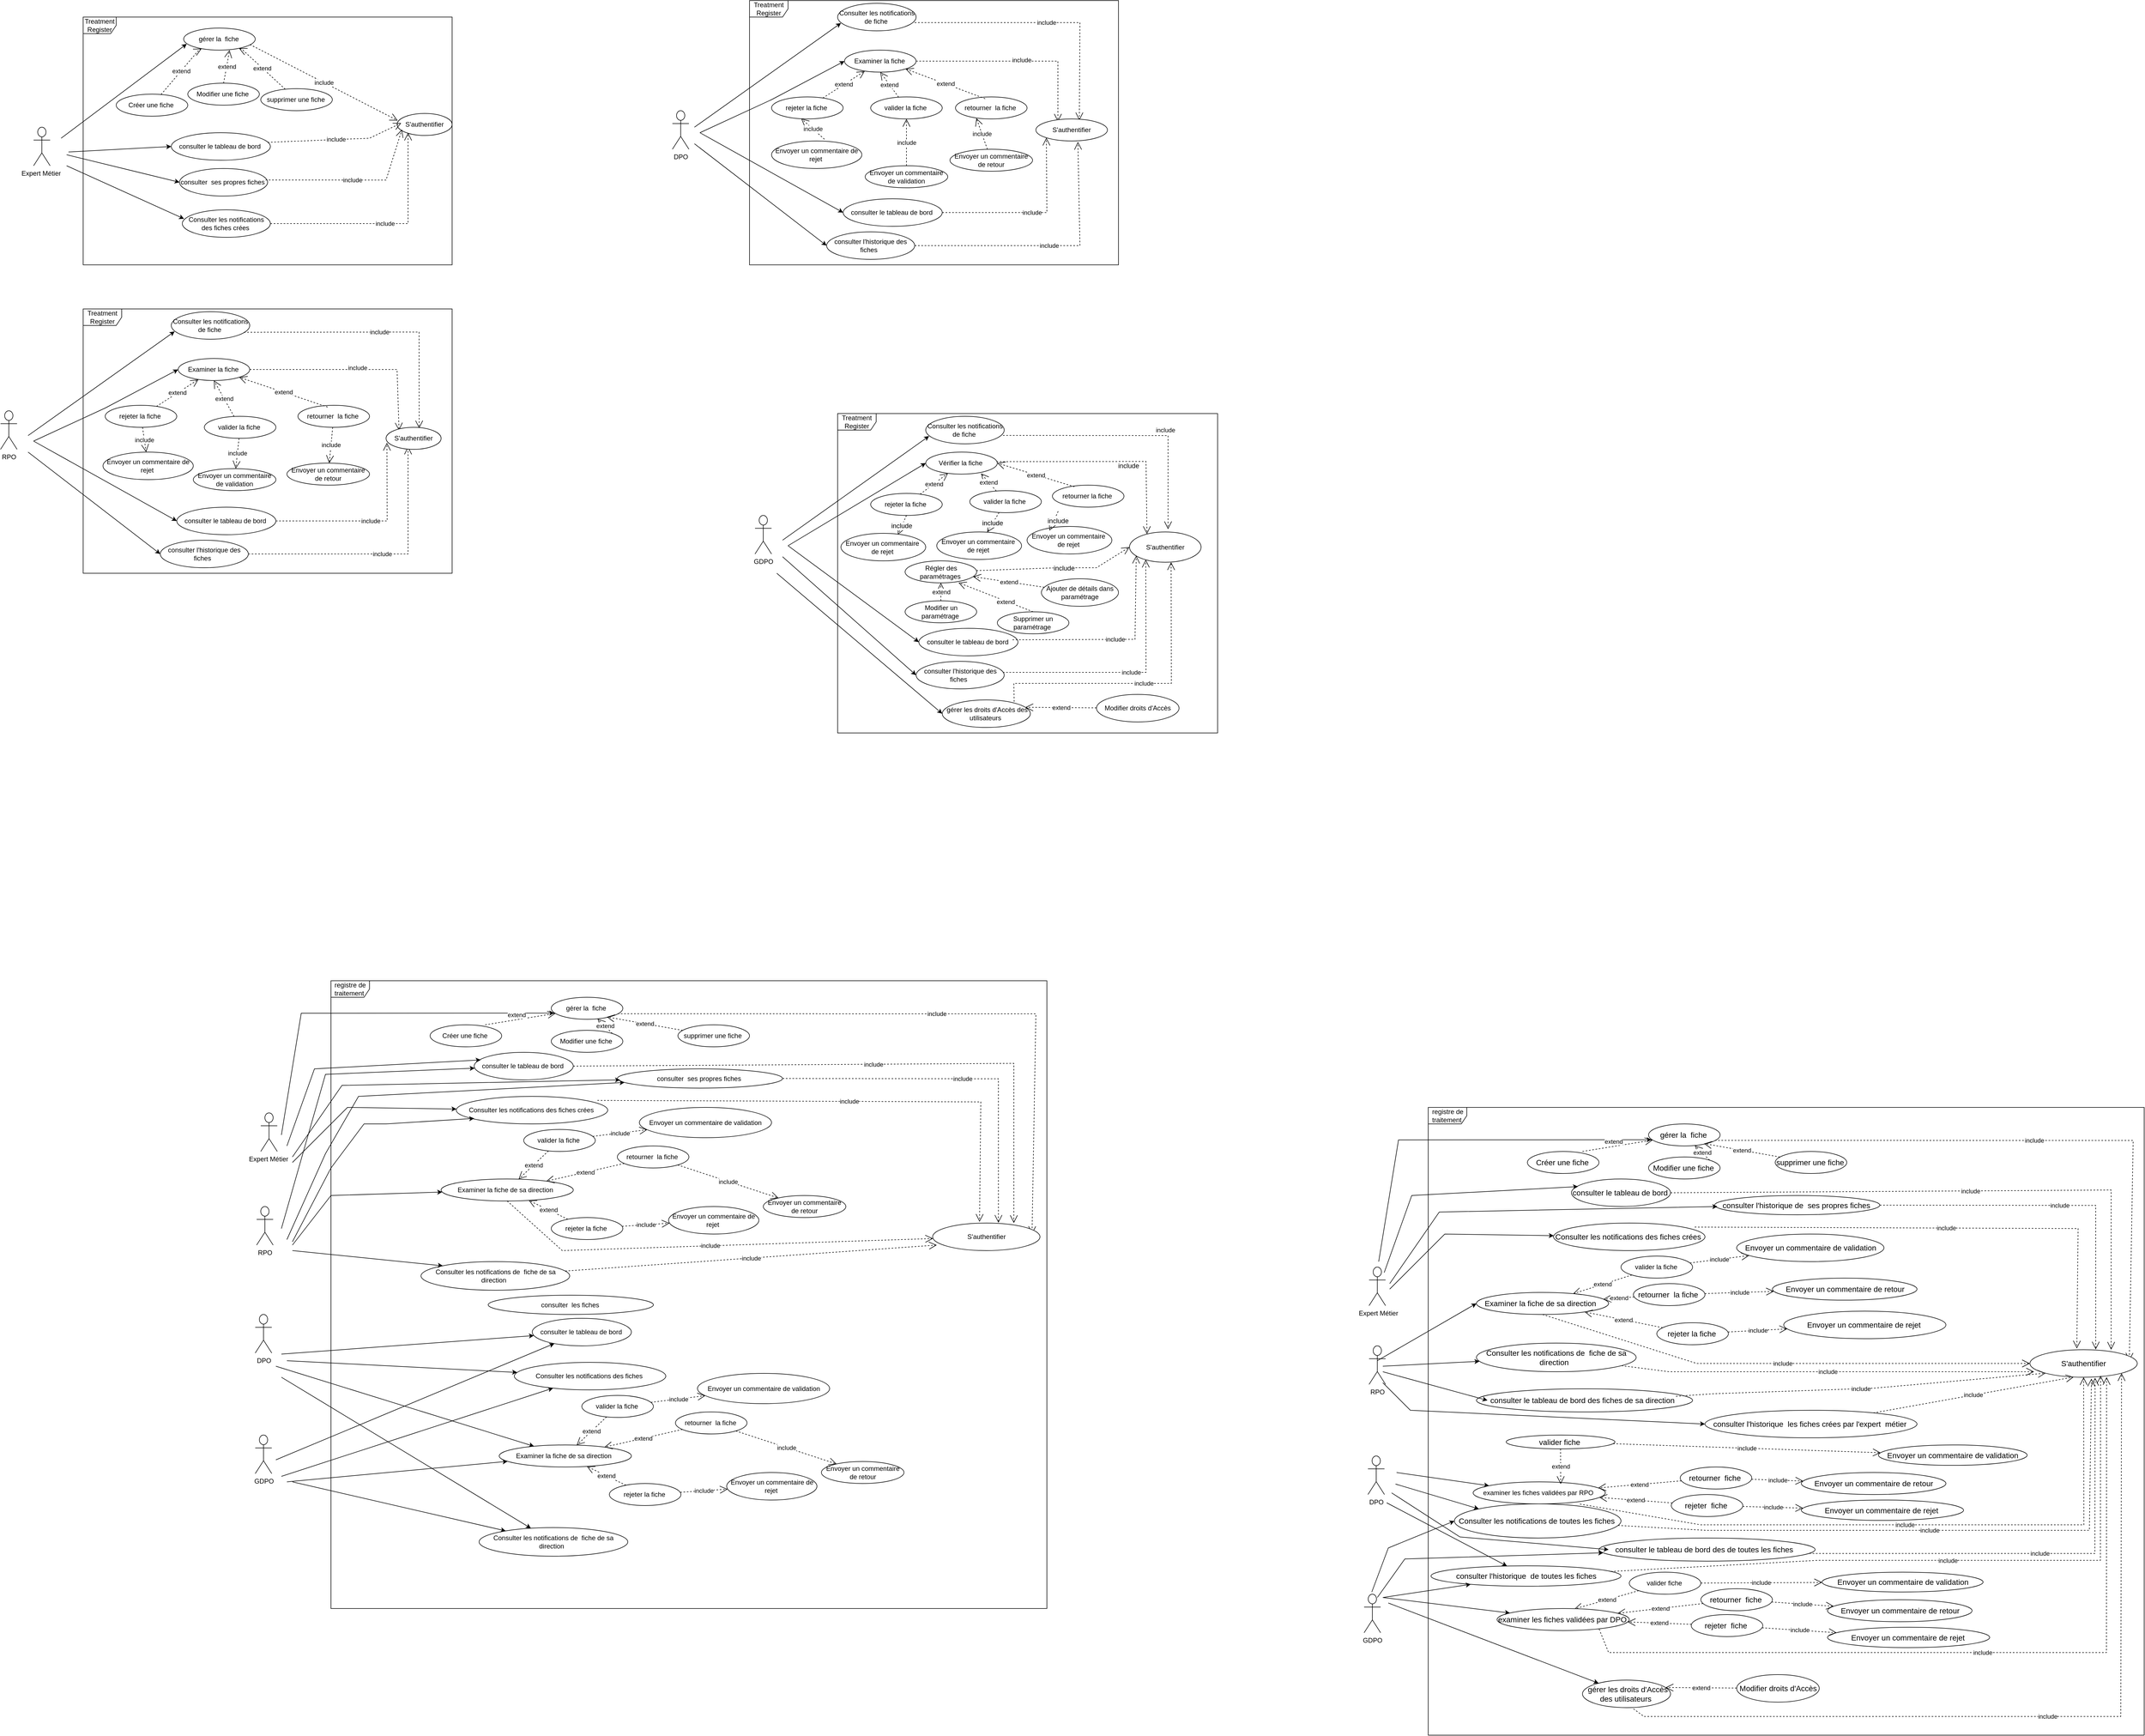 <mxfile version="24.2.0" type="github">
  <diagram name="Page-1" id="u3t_uSrbroYxwzemvKYN">
    <mxGraphModel dx="1426" dy="708" grid="0" gridSize="10" guides="1" tooltips="1" connect="1" arrows="1" fold="1" page="1" pageScale="1" pageWidth="2339" pageHeight="3300" math="0" shadow="0">
      <root>
        <mxCell id="0" />
        <mxCell id="1" parent="0" />
        <mxCell id="40ASOsNGRdnmcbBvCG5u-1" value="Expert Métier&amp;nbsp;" style="shape=umlActor;verticalLabelPosition=bottom;verticalAlign=top;html=1;" parent="1" vertex="1">
          <mxGeometry x="100" y="270" width="30" height="70" as="geometry" />
        </mxCell>
        <mxCell id="40ASOsNGRdnmcbBvCG5u-2" value="Treatment&lt;br&gt;Register" style="shape=umlFrame;whiteSpace=wrap;html=1;pointerEvents=0;" parent="1" vertex="1">
          <mxGeometry x="190" y="70" width="670" height="450" as="geometry" />
        </mxCell>
        <mxCell id="40ASOsNGRdnmcbBvCG5u-3" value="S&#39;authentifier" style="ellipse;whiteSpace=wrap;html=1;" parent="1" vertex="1">
          <mxGeometry x="760" y="245" width="100" height="40" as="geometry" />
        </mxCell>
        <mxCell id="40ASOsNGRdnmcbBvCG5u-4" value="gérer la&amp;nbsp; fiche&amp;nbsp;" style="ellipse;whiteSpace=wrap;html=1;" parent="1" vertex="1">
          <mxGeometry x="372.5" y="90" width="130" height="40" as="geometry" />
        </mxCell>
        <mxCell id="40ASOsNGRdnmcbBvCG5u-5" value="include" style="endArrow=open;endSize=12;dashed=1;html=1;rounded=0;exitX=0.926;exitY=0.747;exitDx=0;exitDy=0;exitPerimeter=0;entryX=0.011;entryY=0.321;entryDx=0;entryDy=0;entryPerimeter=0;" parent="1" source="40ASOsNGRdnmcbBvCG5u-4" target="40ASOsNGRdnmcbBvCG5u-3" edge="1">
          <mxGeometry width="160" relative="1" as="geometry">
            <mxPoint x="502.5" y="139.41" as="sourcePoint" />
            <mxPoint x="740" y="240" as="targetPoint" />
          </mxGeometry>
        </mxCell>
        <mxCell id="40ASOsNGRdnmcbBvCG5u-6" value="consulter le tableau de bord&amp;nbsp;" style="ellipse;whiteSpace=wrap;html=1;" parent="1" vertex="1">
          <mxGeometry x="350" y="280" width="180" height="50" as="geometry" />
        </mxCell>
        <mxCell id="40ASOsNGRdnmcbBvCG5u-7" value="include" style="endArrow=open;endSize=12;dashed=1;html=1;rounded=0;exitX=1;exitY=0.5;exitDx=0;exitDy=0;" parent="1" edge="1">
          <mxGeometry width="160" relative="1" as="geometry">
            <mxPoint x="525" y="297.5" as="sourcePoint" />
            <mxPoint x="767.47" y="262.5" as="targetPoint" />
            <Array as="points">
              <mxPoint x="710" y="290" />
            </Array>
          </mxGeometry>
        </mxCell>
        <mxCell id="40ASOsNGRdnmcbBvCG5u-8" value="consulter&amp;nbsp; ses propres fiches&amp;nbsp;" style="ellipse;whiteSpace=wrap;html=1;" parent="1" vertex="1">
          <mxGeometry x="365" y="345" width="160" height="50" as="geometry" />
        </mxCell>
        <mxCell id="40ASOsNGRdnmcbBvCG5u-9" value="include" style="endArrow=open;endSize=12;dashed=1;html=1;rounded=0;exitX=1;exitY=0.5;exitDx=0;exitDy=0;" parent="1" edge="1">
          <mxGeometry width="160" relative="1" as="geometry">
            <mxPoint x="521.15" y="365.84" as="sourcePoint" />
            <mxPoint x="768.853" y="274.16" as="targetPoint" />
            <Array as="points">
              <mxPoint x="740" y="366" />
            </Array>
          </mxGeometry>
        </mxCell>
        <mxCell id="40ASOsNGRdnmcbBvCG5u-11" value="Modifier une fiche&amp;nbsp;" style="ellipse;whiteSpace=wrap;html=1;" parent="1" vertex="1">
          <mxGeometry x="380" y="190" width="130" height="40" as="geometry" />
        </mxCell>
        <mxCell id="40ASOsNGRdnmcbBvCG5u-12" value="Créer une fiche&amp;nbsp;" style="ellipse;whiteSpace=wrap;html=1;" parent="1" vertex="1">
          <mxGeometry x="250" y="210" width="130" height="40" as="geometry" />
        </mxCell>
        <mxCell id="40ASOsNGRdnmcbBvCG5u-14" value="" style="edgeStyle=none;orthogonalLoop=1;jettySize=auto;html=1;rounded=0;entryX=0.043;entryY=0.718;entryDx=0;entryDy=0;entryPerimeter=0;" parent="1" target="40ASOsNGRdnmcbBvCG5u-4" edge="1">
          <mxGeometry width="80" relative="1" as="geometry">
            <mxPoint x="150" y="290" as="sourcePoint" />
            <mxPoint x="230" y="300" as="targetPoint" />
            <Array as="points" />
          </mxGeometry>
        </mxCell>
        <mxCell id="40ASOsNGRdnmcbBvCG5u-15" value="" style="edgeStyle=none;orthogonalLoop=1;jettySize=auto;html=1;rounded=0;entryX=0;entryY=0.5;entryDx=0;entryDy=0;" parent="1" target="40ASOsNGRdnmcbBvCG5u-6" edge="1">
          <mxGeometry width="80" relative="1" as="geometry">
            <mxPoint x="163.43" y="315" as="sourcePoint" />
            <mxPoint x="342.504" y="354.61" as="targetPoint" />
            <Array as="points" />
          </mxGeometry>
        </mxCell>
        <mxCell id="40ASOsNGRdnmcbBvCG5u-16" value="" style="edgeStyle=none;orthogonalLoop=1;jettySize=auto;html=1;rounded=0;entryX=0;entryY=0.5;entryDx=0;entryDy=0;" parent="1" target="40ASOsNGRdnmcbBvCG5u-8" edge="1">
          <mxGeometry width="80" relative="1" as="geometry">
            <mxPoint x="160" y="320" as="sourcePoint" />
            <mxPoint x="388" y="159" as="targetPoint" />
            <Array as="points" />
          </mxGeometry>
        </mxCell>
        <mxCell id="40ASOsNGRdnmcbBvCG5u-18" value="Consulter les notifications des fiches crées&amp;nbsp;" style="ellipse;whiteSpace=wrap;html=1;" parent="1" vertex="1">
          <mxGeometry x="370" y="420" width="160" height="50" as="geometry" />
        </mxCell>
        <mxCell id="40ASOsNGRdnmcbBvCG5u-19" value="" style="edgeStyle=none;orthogonalLoop=1;jettySize=auto;html=1;rounded=0;entryX=0.02;entryY=0.327;entryDx=0;entryDy=0;entryPerimeter=0;" parent="1" target="40ASOsNGRdnmcbBvCG5u-18" edge="1">
          <mxGeometry width="80" relative="1" as="geometry">
            <mxPoint x="160" y="340" as="sourcePoint" />
            <mxPoint x="363" y="425" as="targetPoint" />
            <Array as="points" />
          </mxGeometry>
        </mxCell>
        <mxCell id="40ASOsNGRdnmcbBvCG5u-20" value="include" style="endArrow=open;endSize=12;dashed=1;html=1;rounded=0;exitX=1;exitY=0.5;exitDx=0;exitDy=0;" parent="1" source="40ASOsNGRdnmcbBvCG5u-18" edge="1">
          <mxGeometry width="160" relative="1" as="geometry">
            <mxPoint x="516" y="416" as="sourcePoint" />
            <mxPoint x="780" y="280" as="targetPoint" />
            <Array as="points">
              <mxPoint x="780" y="445" />
            </Array>
          </mxGeometry>
        </mxCell>
        <mxCell id="40ASOsNGRdnmcbBvCG5u-21" value="RPO" style="shape=umlActor;verticalLabelPosition=bottom;verticalAlign=top;html=1;" parent="1" vertex="1">
          <mxGeometry x="40" y="785" width="30" height="70" as="geometry" />
        </mxCell>
        <mxCell id="40ASOsNGRdnmcbBvCG5u-22" value="Treatment&lt;br&gt;Register" style="shape=umlFrame;whiteSpace=wrap;html=1;pointerEvents=0;width=70;height=30;" parent="1" vertex="1">
          <mxGeometry x="190" y="600" width="670" height="480" as="geometry" />
        </mxCell>
        <mxCell id="40ASOsNGRdnmcbBvCG5u-23" value="Consulter les notifications de fiche&amp;nbsp;" style="ellipse;whiteSpace=wrap;html=1;" parent="1" vertex="1">
          <mxGeometry x="350" y="605" width="142.5" height="50" as="geometry" />
        </mxCell>
        <mxCell id="40ASOsNGRdnmcbBvCG5u-24" value="include" style="endArrow=open;endSize=12;dashed=1;html=1;rounded=0;exitX=0.926;exitY=0.747;exitDx=0;exitDy=0;exitPerimeter=0;entryX=0.602;entryY=0.048;entryDx=0;entryDy=0;entryPerimeter=0;" parent="1" source="40ASOsNGRdnmcbBvCG5u-23" target="40ASOsNGRdnmcbBvCG5u-35" edge="1">
          <mxGeometry width="160" relative="1" as="geometry">
            <mxPoint x="502.5" y="669.41" as="sourcePoint" />
            <mxPoint x="740" y="770" as="targetPoint" />
            <Array as="points">
              <mxPoint x="800" y="642" />
              <mxPoint x="800" y="730" />
            </Array>
          </mxGeometry>
        </mxCell>
        <mxCell id="40ASOsNGRdnmcbBvCG5u-25" value="consulter le tableau de bord&amp;nbsp;" style="ellipse;whiteSpace=wrap;html=1;" parent="1" vertex="1">
          <mxGeometry x="360" y="960" width="180" height="50" as="geometry" />
        </mxCell>
        <mxCell id="40ASOsNGRdnmcbBvCG5u-26" value="include" style="endArrow=open;endSize=12;dashed=1;html=1;rounded=0;entryX=0.016;entryY=0.703;entryDx=0;entryDy=0;entryPerimeter=0;" parent="1" source="40ASOsNGRdnmcbBvCG5u-25" target="40ASOsNGRdnmcbBvCG5u-35" edge="1">
          <mxGeometry width="160" relative="1" as="geometry">
            <mxPoint x="483" y="710" as="sourcePoint" />
            <mxPoint x="750" y="790" as="targetPoint" />
            <Array as="points">
              <mxPoint x="742" y="985" />
            </Array>
          </mxGeometry>
        </mxCell>
        <mxCell id="40ASOsNGRdnmcbBvCG5u-27" value="consulter l&#39;historique des fiches&amp;nbsp;&amp;nbsp;" style="ellipse;whiteSpace=wrap;html=1;" parent="1" vertex="1">
          <mxGeometry x="330" y="1020" width="160" height="50" as="geometry" />
        </mxCell>
        <mxCell id="40ASOsNGRdnmcbBvCG5u-28" value="include" style="endArrow=open;endSize=12;dashed=1;html=1;rounded=0;exitX=1;exitY=0.5;exitDx=0;exitDy=0;" parent="1" source="40ASOsNGRdnmcbBvCG5u-27" edge="1">
          <mxGeometry width="160" relative="1" as="geometry">
            <mxPoint x="506" y="763" as="sourcePoint" />
            <mxPoint x="780" y="850" as="targetPoint" />
            <Array as="points">
              <mxPoint x="780" y="1045" />
            </Array>
          </mxGeometry>
        </mxCell>
        <mxCell id="40ASOsNGRdnmcbBvCG5u-29" value="Examiner la fiche&amp;nbsp;" style="ellipse;whiteSpace=wrap;html=1;" parent="1" vertex="1">
          <mxGeometry x="362.5" y="690" width="130" height="40" as="geometry" />
        </mxCell>
        <mxCell id="40ASOsNGRdnmcbBvCG5u-30" value="rejeter la fiche&amp;nbsp;" style="ellipse;whiteSpace=wrap;html=1;" parent="1" vertex="1">
          <mxGeometry x="230" y="775" width="130" height="40" as="geometry" />
        </mxCell>
        <mxCell id="40ASOsNGRdnmcbBvCG5u-31" value="" style="edgeStyle=none;orthogonalLoop=1;jettySize=auto;html=1;rounded=0;entryX=0.043;entryY=0.718;entryDx=0;entryDy=0;entryPerimeter=0;" parent="1" target="40ASOsNGRdnmcbBvCG5u-23" edge="1">
          <mxGeometry width="80" relative="1" as="geometry">
            <mxPoint x="90" y="830" as="sourcePoint" />
            <mxPoint x="230" y="830" as="targetPoint" />
            <Array as="points" />
          </mxGeometry>
        </mxCell>
        <mxCell id="40ASOsNGRdnmcbBvCG5u-32" value="" style="edgeStyle=none;orthogonalLoop=1;jettySize=auto;html=1;rounded=0;entryX=0;entryY=0.5;entryDx=0;entryDy=0;" parent="1" edge="1">
          <mxGeometry width="80" relative="1" as="geometry">
            <mxPoint x="90" y="860" as="sourcePoint" />
            <mxPoint x="330" y="1045" as="targetPoint" />
            <Array as="points" />
          </mxGeometry>
        </mxCell>
        <mxCell id="40ASOsNGRdnmcbBvCG5u-33" value="" style="edgeStyle=none;orthogonalLoop=1;jettySize=auto;html=1;rounded=0;entryX=0;entryY=0.5;entryDx=0;entryDy=0;" parent="1" target="40ASOsNGRdnmcbBvCG5u-29" edge="1">
          <mxGeometry width="80" relative="1" as="geometry">
            <mxPoint x="100" y="840" as="sourcePoint" />
            <mxPoint x="336" y="639" as="targetPoint" />
            <Array as="points">
              <mxPoint x="230" y="780" />
            </Array>
          </mxGeometry>
        </mxCell>
        <mxCell id="40ASOsNGRdnmcbBvCG5u-34" value="" style="endArrow=open;endSize=12;dashed=1;html=1;rounded=0;exitX=1;exitY=0.5;exitDx=0;exitDy=0;entryX=0.236;entryY=0.146;entryDx=0;entryDy=0;entryPerimeter=0;" parent="1" source="40ASOsNGRdnmcbBvCG5u-29" target="40ASOsNGRdnmcbBvCG5u-35" edge="1">
          <mxGeometry width="160" relative="1" as="geometry">
            <mxPoint x="483" y="700" as="sourcePoint" />
            <mxPoint x="761" y="783" as="targetPoint" />
            <Array as="points">
              <mxPoint x="760" y="710" />
            </Array>
          </mxGeometry>
        </mxCell>
        <mxCell id="DhuP36awv-pp6fuggYkI-19" value="include" style="edgeLabel;html=1;align=center;verticalAlign=middle;resizable=0;points=[];" parent="40ASOsNGRdnmcbBvCG5u-34" vertex="1" connectable="0">
          <mxGeometry x="0.031" y="3" relative="1" as="geometry">
            <mxPoint as="offset" />
          </mxGeometry>
        </mxCell>
        <mxCell id="40ASOsNGRdnmcbBvCG5u-35" value="S&#39;authentifier" style="ellipse;whiteSpace=wrap;html=1;" parent="1" vertex="1">
          <mxGeometry x="740" y="815" width="100" height="40" as="geometry" />
        </mxCell>
        <mxCell id="40ASOsNGRdnmcbBvCG5u-36" value="valider la fiche&amp;nbsp;" style="ellipse;whiteSpace=wrap;html=1;" parent="1" vertex="1">
          <mxGeometry x="410" y="795" width="130" height="40" as="geometry" />
        </mxCell>
        <mxCell id="40ASOsNGRdnmcbBvCG5u-37" value="extend" style="endArrow=open;endSize=12;dashed=1;html=1;rounded=0;" parent="1" source="40ASOsNGRdnmcbBvCG5u-30" target="40ASOsNGRdnmcbBvCG5u-29" edge="1">
          <mxGeometry width="160" relative="1" as="geometry">
            <mxPoint x="370" y="750" as="sourcePoint" />
            <mxPoint x="530" y="750" as="targetPoint" />
          </mxGeometry>
        </mxCell>
        <mxCell id="40ASOsNGRdnmcbBvCG5u-38" value="extend" style="endArrow=open;endSize=12;dashed=1;html=1;rounded=0;entryX=0.5;entryY=1;entryDx=0;entryDy=0;" parent="1" source="40ASOsNGRdnmcbBvCG5u-36" target="40ASOsNGRdnmcbBvCG5u-29" edge="1">
          <mxGeometry width="160" relative="1" as="geometry">
            <mxPoint x="382" y="771" as="sourcePoint" />
            <mxPoint x="413" y="729" as="targetPoint" />
          </mxGeometry>
        </mxCell>
        <mxCell id="40ASOsNGRdnmcbBvCG5u-39" value="supprimer une fiche&amp;nbsp;" style="ellipse;whiteSpace=wrap;html=1;" parent="1" vertex="1">
          <mxGeometry x="512.5" y="200" width="130" height="40" as="geometry" />
        </mxCell>
        <mxCell id="40ASOsNGRdnmcbBvCG5u-40" value="extend" style="endArrow=open;endSize=12;dashed=1;html=1;rounded=0;" parent="1" source="40ASOsNGRdnmcbBvCG5u-12" target="40ASOsNGRdnmcbBvCG5u-4" edge="1">
          <mxGeometry width="160" relative="1" as="geometry">
            <mxPoint x="510" y="310" as="sourcePoint" />
            <mxPoint x="670" y="310" as="targetPoint" />
            <Array as="points">
              <mxPoint x="400" y="130" />
            </Array>
          </mxGeometry>
        </mxCell>
        <mxCell id="40ASOsNGRdnmcbBvCG5u-41" value="extend" style="endArrow=open;endSize=12;dashed=1;html=1;rounded=0;entryX=0.64;entryY=0.997;entryDx=0;entryDy=0;entryPerimeter=0;exitX=0.5;exitY=0;exitDx=0;exitDy=0;" parent="1" source="40ASOsNGRdnmcbBvCG5u-11" target="40ASOsNGRdnmcbBvCG5u-4" edge="1">
          <mxGeometry width="160" relative="1" as="geometry">
            <mxPoint x="452.37" y="180" as="sourcePoint" />
            <mxPoint x="437.62" y="130" as="targetPoint" />
            <Array as="points">
              <mxPoint x="452.37" y="150" />
            </Array>
          </mxGeometry>
        </mxCell>
        <mxCell id="40ASOsNGRdnmcbBvCG5u-42" value="extend" style="endArrow=open;endSize=12;dashed=1;html=1;rounded=0;" parent="1" source="40ASOsNGRdnmcbBvCG5u-39" target="40ASOsNGRdnmcbBvCG5u-4" edge="1">
          <mxGeometry x="0.004" width="160" relative="1" as="geometry">
            <mxPoint x="341" y="221" as="sourcePoint" />
            <mxPoint x="416" y="137" as="targetPoint" />
            <Array as="points">
              <mxPoint x="480" y="130" />
            </Array>
            <mxPoint as="offset" />
          </mxGeometry>
        </mxCell>
        <mxCell id="40ASOsNGRdnmcbBvCG5u-43" value="Envoyer un commentaire de validation" style="ellipse;whiteSpace=wrap;html=1;" parent="1" vertex="1">
          <mxGeometry x="390" y="890" width="150" height="40" as="geometry" />
        </mxCell>
        <mxCell id="40ASOsNGRdnmcbBvCG5u-45" value="Envoyer un commentaire de rejet&amp;nbsp;" style="ellipse;whiteSpace=wrap;html=1;" parent="1" vertex="1">
          <mxGeometry x="226" y="860" width="164" height="50" as="geometry" />
        </mxCell>
        <mxCell id="40ASOsNGRdnmcbBvCG5u-47" value="" style="edgeStyle=none;orthogonalLoop=1;jettySize=auto;html=1;rounded=0;entryX=0;entryY=0.5;entryDx=0;entryDy=0;" parent="1" target="40ASOsNGRdnmcbBvCG5u-25" edge="1">
          <mxGeometry width="80" relative="1" as="geometry">
            <mxPoint x="100" y="840" as="sourcePoint" />
            <mxPoint x="340" y="1025" as="targetPoint" />
            <Array as="points" />
          </mxGeometry>
        </mxCell>
        <mxCell id="40ASOsNGRdnmcbBvCG5u-73" value="GDPO" style="shape=umlActor;verticalLabelPosition=bottom;verticalAlign=top;html=1;" parent="1" vertex="1">
          <mxGeometry x="1410" y="975" width="30" height="70" as="geometry" />
        </mxCell>
        <mxCell id="40ASOsNGRdnmcbBvCG5u-74" value="Treatment&lt;br&gt;Register" style="shape=umlFrame;whiteSpace=wrap;html=1;pointerEvents=0;width=70;height=30;" parent="1" vertex="1">
          <mxGeometry x="1560" y="790" width="690" height="580" as="geometry" />
        </mxCell>
        <mxCell id="40ASOsNGRdnmcbBvCG5u-75" value="Consulter les notifications de fiche&amp;nbsp;" style="ellipse;whiteSpace=wrap;html=1;" parent="1" vertex="1">
          <mxGeometry x="1720" y="795" width="142.5" height="50" as="geometry" />
        </mxCell>
        <mxCell id="40ASOsNGRdnmcbBvCG5u-76" value="include" style="endArrow=open;endSize=12;dashed=1;html=1;rounded=0;exitX=0.926;exitY=0.747;exitDx=0;exitDy=0;exitPerimeter=0;" parent="1" edge="1">
          <mxGeometry x="0.255" y="10" width="160" relative="1" as="geometry">
            <mxPoint x="1860.265" y="829.69" as="sourcePoint" />
            <mxPoint x="2160" y="1000" as="targetPoint" />
            <Array as="points">
              <mxPoint x="2160" y="830" />
            </Array>
            <mxPoint as="offset" />
          </mxGeometry>
        </mxCell>
        <mxCell id="40ASOsNGRdnmcbBvCG5u-77" value="consulter le tableau de bord&amp;nbsp;" style="ellipse;whiteSpace=wrap;html=1;" parent="1" vertex="1">
          <mxGeometry x="1707.5" y="1180" width="180" height="50" as="geometry" />
        </mxCell>
        <mxCell id="40ASOsNGRdnmcbBvCG5u-78" value="include" style="endArrow=open;endSize=12;dashed=1;html=1;rounded=0;entryX=0.094;entryY=0.784;entryDx=0;entryDy=0;entryPerimeter=0;" parent="1" target="40ASOsNGRdnmcbBvCG5u-87" edge="1">
          <mxGeometry width="160" relative="1" as="geometry">
            <mxPoint x="1877.501" y="1200.82" as="sourcePoint" />
            <mxPoint x="2120.62" y="1059.995" as="targetPoint" />
            <Array as="points">
              <mxPoint x="2100" y="1200" />
            </Array>
          </mxGeometry>
        </mxCell>
        <mxCell id="40ASOsNGRdnmcbBvCG5u-79" value="consulter l&#39;historique des fiches&amp;nbsp;&amp;nbsp;" style="ellipse;whiteSpace=wrap;html=1;" parent="1" vertex="1">
          <mxGeometry x="1702.5" y="1240" width="160" height="50" as="geometry" />
        </mxCell>
        <mxCell id="40ASOsNGRdnmcbBvCG5u-80" value="include" style="endArrow=open;endSize=12;dashed=1;html=1;rounded=0;entryX=0.227;entryY=0.917;entryDx=0;entryDy=0;entryPerimeter=0;" parent="1" target="40ASOsNGRdnmcbBvCG5u-87" edge="1">
          <mxGeometry width="160" relative="1" as="geometry">
            <mxPoint x="1860" y="1260" as="sourcePoint" />
            <mxPoint x="2108.771" y="1060.002" as="targetPoint" />
            <Array as="points">
              <mxPoint x="2120" y="1260" />
            </Array>
          </mxGeometry>
        </mxCell>
        <mxCell id="40ASOsNGRdnmcbBvCG5u-81" value="Vérifier la fiche&amp;nbsp;" style="ellipse;whiteSpace=wrap;html=1;" parent="1" vertex="1">
          <mxGeometry x="1720" y="860" width="130" height="40" as="geometry" />
        </mxCell>
        <mxCell id="40ASOsNGRdnmcbBvCG5u-82" value="rejeter la fiche&amp;nbsp;" style="ellipse;whiteSpace=wrap;html=1;" parent="1" vertex="1">
          <mxGeometry x="1620" y="935" width="130" height="40" as="geometry" />
        </mxCell>
        <mxCell id="40ASOsNGRdnmcbBvCG5u-83" value="" style="edgeStyle=none;orthogonalLoop=1;jettySize=auto;html=1;rounded=0;entryX=0.043;entryY=0.718;entryDx=0;entryDy=0;entryPerimeter=0;" parent="1" target="40ASOsNGRdnmcbBvCG5u-75" edge="1">
          <mxGeometry width="80" relative="1" as="geometry">
            <mxPoint x="1460" y="1020" as="sourcePoint" />
            <mxPoint x="1600" y="1020" as="targetPoint" />
            <Array as="points" />
          </mxGeometry>
        </mxCell>
        <mxCell id="40ASOsNGRdnmcbBvCG5u-84" value="" style="edgeStyle=none;orthogonalLoop=1;jettySize=auto;html=1;rounded=0;entryX=0;entryY=0.5;entryDx=0;entryDy=0;" parent="1" target="40ASOsNGRdnmcbBvCG5u-79" edge="1">
          <mxGeometry width="80" relative="1" as="geometry">
            <mxPoint x="1460" y="1050" as="sourcePoint" />
            <mxPoint x="1700" y="1235" as="targetPoint" />
            <Array as="points" />
          </mxGeometry>
        </mxCell>
        <mxCell id="40ASOsNGRdnmcbBvCG5u-85" value="" style="edgeStyle=none;orthogonalLoop=1;jettySize=auto;html=1;rounded=0;entryX=0;entryY=0.5;entryDx=0;entryDy=0;" parent="1" target="40ASOsNGRdnmcbBvCG5u-81" edge="1">
          <mxGeometry width="80" relative="1" as="geometry">
            <mxPoint x="1470" y="1030" as="sourcePoint" />
            <mxPoint x="1706" y="829" as="targetPoint" />
            <Array as="points" />
          </mxGeometry>
        </mxCell>
        <mxCell id="40ASOsNGRdnmcbBvCG5u-86" value="" style="endArrow=open;endSize=12;dashed=1;html=1;rounded=0;exitX=1;exitY=0.5;exitDx=0;exitDy=0;entryX=0.244;entryY=0.069;entryDx=0;entryDy=0;entryPerimeter=0;" parent="1" target="40ASOsNGRdnmcbBvCG5u-87" edge="1">
          <mxGeometry width="160" relative="1" as="geometry">
            <mxPoint x="1848.57" y="877.34" as="sourcePoint" />
            <mxPoint x="2090" y="1019.995" as="targetPoint" />
            <Array as="points">
              <mxPoint x="2120" y="877" />
            </Array>
          </mxGeometry>
        </mxCell>
        <mxCell id="40ASOsNGRdnmcbBvCG5u-87" value="S&#39;authentifier" style="ellipse;whiteSpace=wrap;html=1;" parent="1" vertex="1">
          <mxGeometry x="2090" y="1005" width="130" height="55" as="geometry" />
        </mxCell>
        <mxCell id="40ASOsNGRdnmcbBvCG5u-88" value="valider la fiche&amp;nbsp;" style="ellipse;whiteSpace=wrap;html=1;" parent="1" vertex="1">
          <mxGeometry x="1800" y="930" width="130" height="40" as="geometry" />
        </mxCell>
        <mxCell id="40ASOsNGRdnmcbBvCG5u-89" value="extend" style="endArrow=open;endSize=12;dashed=1;html=1;rounded=0;" parent="1" source="40ASOsNGRdnmcbBvCG5u-82" target="40ASOsNGRdnmcbBvCG5u-81" edge="1">
          <mxGeometry width="160" relative="1" as="geometry">
            <mxPoint x="1740" y="940" as="sourcePoint" />
            <mxPoint x="1900" y="940" as="targetPoint" />
          </mxGeometry>
        </mxCell>
        <mxCell id="40ASOsNGRdnmcbBvCG5u-90" value="extend" style="endArrow=open;endSize=12;dashed=1;html=1;rounded=0;entryX=0.772;entryY=0.968;entryDx=0;entryDy=0;entryPerimeter=0;" parent="1" source="40ASOsNGRdnmcbBvCG5u-88" target="40ASOsNGRdnmcbBvCG5u-81" edge="1">
          <mxGeometry width="160" relative="1" as="geometry">
            <mxPoint x="1752" y="961" as="sourcePoint" />
            <mxPoint x="1783" y="919" as="targetPoint" />
          </mxGeometry>
        </mxCell>
        <mxCell id="40ASOsNGRdnmcbBvCG5u-91" value="Régler des paramétrages&amp;nbsp;" style="ellipse;whiteSpace=wrap;html=1;" parent="1" vertex="1">
          <mxGeometry x="1682.5" y="1057.5" width="130" height="40" as="geometry" />
        </mxCell>
        <mxCell id="40ASOsNGRdnmcbBvCG5u-93" value="Envoyer un commentaire&amp;nbsp;&lt;div&gt;de rejet&amp;nbsp;&lt;/div&gt;" style="ellipse;whiteSpace=wrap;html=1;" parent="1" vertex="1">
          <mxGeometry x="1566" y="1007.5" width="154" height="50" as="geometry" />
        </mxCell>
        <mxCell id="40ASOsNGRdnmcbBvCG5u-95" value="" style="edgeStyle=none;orthogonalLoop=1;jettySize=auto;html=1;rounded=0;entryX=0;entryY=0.5;entryDx=0;entryDy=0;" parent="1" target="40ASOsNGRdnmcbBvCG5u-77" edge="1">
          <mxGeometry width="80" relative="1" as="geometry">
            <mxPoint x="1470" y="1030" as="sourcePoint" />
            <mxPoint x="1710" y="1215" as="targetPoint" />
            <Array as="points" />
          </mxGeometry>
        </mxCell>
        <mxCell id="40ASOsNGRdnmcbBvCG5u-96" value="Ajouter de détails dans paramétrage" style="ellipse;whiteSpace=wrap;html=1;" parent="1" vertex="1">
          <mxGeometry x="1930" y="1090" width="140" height="50" as="geometry" />
        </mxCell>
        <mxCell id="40ASOsNGRdnmcbBvCG5u-97" value="Supprimer un paramétrage&amp;nbsp;" style="ellipse;whiteSpace=wrap;html=1;" parent="1" vertex="1">
          <mxGeometry x="1850" y="1150" width="130" height="40" as="geometry" />
        </mxCell>
        <mxCell id="40ASOsNGRdnmcbBvCG5u-98" value="Modifier un paramétrage&amp;nbsp;" style="ellipse;whiteSpace=wrap;html=1;" parent="1" vertex="1">
          <mxGeometry x="1682.5" y="1130" width="130" height="40" as="geometry" />
        </mxCell>
        <mxCell id="40ASOsNGRdnmcbBvCG5u-99" value="extend" style="endArrow=open;endSize=12;dashed=1;html=1;rounded=0;" parent="1" source="40ASOsNGRdnmcbBvCG5u-96" target="40ASOsNGRdnmcbBvCG5u-91" edge="1">
          <mxGeometry width="160" relative="1" as="geometry">
            <mxPoint x="1924" y="1090" as="sourcePoint" />
            <mxPoint x="1890" y="1029" as="targetPoint" />
          </mxGeometry>
        </mxCell>
        <mxCell id="40ASOsNGRdnmcbBvCG5u-100" value="extend" style="endArrow=open;endSize=12;dashed=1;html=1;rounded=0;entryX=0.746;entryY=0.99;entryDx=0;entryDy=0;entryPerimeter=0;exitX=0.5;exitY=0;exitDx=0;exitDy=0;" parent="1" source="40ASOsNGRdnmcbBvCG5u-97" target="40ASOsNGRdnmcbBvCG5u-91" edge="1">
          <mxGeometry x="-0.269" y="2" width="160" relative="1" as="geometry">
            <mxPoint x="1850" y="1095.5" as="sourcePoint" />
            <mxPoint x="1816" y="1034.5" as="targetPoint" />
            <mxPoint y="-1" as="offset" />
          </mxGeometry>
        </mxCell>
        <mxCell id="40ASOsNGRdnmcbBvCG5u-101" value="extend" style="endArrow=open;endSize=12;dashed=1;html=1;rounded=0;" parent="1" source="40ASOsNGRdnmcbBvCG5u-98" target="40ASOsNGRdnmcbBvCG5u-91" edge="1">
          <mxGeometry width="160" relative="1" as="geometry">
            <mxPoint x="1755" y="1101" as="sourcePoint" />
            <mxPoint x="1716" y="1045" as="targetPoint" />
          </mxGeometry>
        </mxCell>
        <mxCell id="40ASOsNGRdnmcbBvCG5u-102" value="&amp;nbsp;gérer les droits d&#39;Accès des utilisateurs&amp;nbsp;" style="ellipse;whiteSpace=wrap;html=1;" parent="1" vertex="1">
          <mxGeometry x="1750" y="1310" width="160" height="50" as="geometry" />
        </mxCell>
        <mxCell id="40ASOsNGRdnmcbBvCG5u-103" value="" style="edgeStyle=none;orthogonalLoop=1;jettySize=auto;html=1;rounded=0;entryX=0;entryY=0.5;entryDx=0;entryDy=0;" parent="1" target="40ASOsNGRdnmcbBvCG5u-102" edge="1">
          <mxGeometry width="80" relative="1" as="geometry">
            <mxPoint x="1449.5" y="1080" as="sourcePoint" />
            <mxPoint x="1707.5" y="1305" as="targetPoint" />
            <Array as="points" />
          </mxGeometry>
        </mxCell>
        <mxCell id="40ASOsNGRdnmcbBvCG5u-104" value="include" style="endArrow=open;endSize=12;dashed=1;html=1;rounded=0;entryX=0.5;entryY=1;entryDx=0;entryDy=0;exitX=0.816;exitY=0.065;exitDx=0;exitDy=0;exitPerimeter=0;" parent="1" source="40ASOsNGRdnmcbBvCG5u-102" edge="1">
          <mxGeometry width="160" relative="1" as="geometry">
            <mxPoint x="1877.5" y="1314" as="sourcePoint" />
            <mxPoint x="2165.54" y="1060" as="targetPoint" />
            <Array as="points">
              <mxPoint x="1880" y="1280" />
              <mxPoint x="2166" y="1280" />
            </Array>
          </mxGeometry>
        </mxCell>
        <mxCell id="40ASOsNGRdnmcbBvCG5u-105" value="Modifier droits d&#39;Accès" style="ellipse;whiteSpace=wrap;html=1;" parent="1" vertex="1">
          <mxGeometry x="2030" y="1300" width="150" height="50" as="geometry" />
        </mxCell>
        <mxCell id="40ASOsNGRdnmcbBvCG5u-106" value="extend" style="endArrow=open;endSize=12;dashed=1;html=1;rounded=0;entryX=0.944;entryY=0.268;entryDx=0;entryDy=0;entryPerimeter=0;" parent="1" source="40ASOsNGRdnmcbBvCG5u-105" target="40ASOsNGRdnmcbBvCG5u-102" edge="1">
          <mxGeometry width="160" relative="1" as="geometry">
            <mxPoint x="1980" y="1286.51" as="sourcePoint" />
            <mxPoint x="2015.384" y="1239.998" as="targetPoint" />
          </mxGeometry>
        </mxCell>
        <mxCell id="ZDLIwpD8ehaQojhHU93M-4" value="retourner&amp;nbsp; la fiche&amp;nbsp;" style="ellipse;whiteSpace=wrap;html=1;" parent="1" vertex="1">
          <mxGeometry x="580" y="775" width="130" height="40" as="geometry" />
        </mxCell>
        <mxCell id="ZDLIwpD8ehaQojhHU93M-5" value="extend" style="endArrow=open;endSize=12;dashed=1;html=1;rounded=0;entryX=1;entryY=1;entryDx=0;entryDy=0;exitX=0.415;exitY=0.081;exitDx=0;exitDy=0;exitPerimeter=0;" parent="1" source="ZDLIwpD8ehaQojhHU93M-4" target="40ASOsNGRdnmcbBvCG5u-29" edge="1">
          <mxGeometry width="160" relative="1" as="geometry">
            <mxPoint x="455" y="785" as="sourcePoint" />
            <mxPoint x="473" y="739" as="targetPoint" />
          </mxGeometry>
        </mxCell>
        <mxCell id="ZDLIwpD8ehaQojhHU93M-8" value="Envoyer un commentaire de retour" style="ellipse;whiteSpace=wrap;html=1;" parent="1" vertex="1">
          <mxGeometry x="560" y="880" width="150" height="40" as="geometry" />
        </mxCell>
        <mxCell id="ZDLIwpD8ehaQojhHU93M-11" value="Treatment&lt;br&gt;Register" style="shape=umlFrame;whiteSpace=wrap;html=1;pointerEvents=0;width=70;height=30;" parent="1" vertex="1">
          <mxGeometry x="1400" y="40" width="670" height="480" as="geometry" />
        </mxCell>
        <mxCell id="ZDLIwpD8ehaQojhHU93M-12" value="Consulter les notifications de fiche&amp;nbsp;" style="ellipse;whiteSpace=wrap;html=1;" parent="1" vertex="1">
          <mxGeometry x="1560" y="45" width="142.5" height="50" as="geometry" />
        </mxCell>
        <mxCell id="ZDLIwpD8ehaQojhHU93M-13" value="include" style="endArrow=open;endSize=12;dashed=1;html=1;rounded=0;entryX=0.607;entryY=0.062;entryDx=0;entryDy=0;entryPerimeter=0;" parent="1" target="ZDLIwpD8ehaQojhHU93M-24" edge="1">
          <mxGeometry width="160" relative="1" as="geometry">
            <mxPoint x="1700" y="80" as="sourcePoint" />
            <mxPoint x="1950" y="210" as="targetPoint" />
            <Array as="points">
              <mxPoint x="2000" y="80" />
            </Array>
          </mxGeometry>
        </mxCell>
        <mxCell id="ZDLIwpD8ehaQojhHU93M-14" value="consulter le tableau de bord&amp;nbsp;" style="ellipse;whiteSpace=wrap;html=1;" parent="1" vertex="1">
          <mxGeometry x="1570" y="400" width="180" height="50" as="geometry" />
        </mxCell>
        <mxCell id="ZDLIwpD8ehaQojhHU93M-15" value="include" style="endArrow=open;endSize=12;dashed=1;html=1;rounded=0;entryX=0;entryY=1;entryDx=0;entryDy=0;" parent="1" source="ZDLIwpD8ehaQojhHU93M-14" target="ZDLIwpD8ehaQojhHU93M-24" edge="1">
          <mxGeometry width="160" relative="1" as="geometry">
            <mxPoint x="1693" y="150" as="sourcePoint" />
            <mxPoint x="1960" y="230" as="targetPoint" />
            <Array as="points">
              <mxPoint x="1940" y="425" />
            </Array>
          </mxGeometry>
        </mxCell>
        <mxCell id="ZDLIwpD8ehaQojhHU93M-16" value="consulter l&#39;historique des fiches&amp;nbsp;&amp;nbsp;" style="ellipse;whiteSpace=wrap;html=1;" parent="1" vertex="1">
          <mxGeometry x="1540" y="460" width="160" height="50" as="geometry" />
        </mxCell>
        <mxCell id="ZDLIwpD8ehaQojhHU93M-17" value="include" style="endArrow=open;endSize=12;dashed=1;html=1;rounded=0;exitX=1;exitY=0.5;exitDx=0;exitDy=0;entryX=0.587;entryY=1.042;entryDx=0;entryDy=0;entryPerimeter=0;" parent="1" source="ZDLIwpD8ehaQojhHU93M-16" target="ZDLIwpD8ehaQojhHU93M-24" edge="1">
          <mxGeometry width="160" relative="1" as="geometry">
            <mxPoint x="1716" y="203" as="sourcePoint" />
            <mxPoint x="1970" y="230" as="targetPoint" />
            <Array as="points">
              <mxPoint x="2000" y="485" />
            </Array>
          </mxGeometry>
        </mxCell>
        <mxCell id="ZDLIwpD8ehaQojhHU93M-18" value="Examiner la fiche&amp;nbsp;" style="ellipse;whiteSpace=wrap;html=1;" parent="1" vertex="1">
          <mxGeometry x="1572.5" y="130" width="130" height="40" as="geometry" />
        </mxCell>
        <mxCell id="ZDLIwpD8ehaQojhHU93M-19" value="rejeter la fiche&amp;nbsp;" style="ellipse;whiteSpace=wrap;html=1;" parent="1" vertex="1">
          <mxGeometry x="1440" y="215" width="130" height="40" as="geometry" />
        </mxCell>
        <mxCell id="ZDLIwpD8ehaQojhHU93M-20" value="" style="edgeStyle=none;orthogonalLoop=1;jettySize=auto;html=1;rounded=0;entryX=0.043;entryY=0.718;entryDx=0;entryDy=0;entryPerimeter=0;" parent="1" target="ZDLIwpD8ehaQojhHU93M-12" edge="1">
          <mxGeometry width="80" relative="1" as="geometry">
            <mxPoint x="1300" y="270" as="sourcePoint" />
            <mxPoint x="1440" y="270" as="targetPoint" />
            <Array as="points" />
          </mxGeometry>
        </mxCell>
        <mxCell id="ZDLIwpD8ehaQojhHU93M-21" value="" style="edgeStyle=none;orthogonalLoop=1;jettySize=auto;html=1;rounded=0;entryX=0;entryY=0.5;entryDx=0;entryDy=0;" parent="1" edge="1">
          <mxGeometry width="80" relative="1" as="geometry">
            <mxPoint x="1300" y="300" as="sourcePoint" />
            <mxPoint x="1540" y="485" as="targetPoint" />
            <Array as="points" />
          </mxGeometry>
        </mxCell>
        <mxCell id="ZDLIwpD8ehaQojhHU93M-22" value="" style="edgeStyle=none;orthogonalLoop=1;jettySize=auto;html=1;rounded=0;entryX=0;entryY=0.5;entryDx=0;entryDy=0;" parent="1" target="ZDLIwpD8ehaQojhHU93M-18" edge="1">
          <mxGeometry width="80" relative="1" as="geometry">
            <mxPoint x="1310" y="280" as="sourcePoint" />
            <mxPoint x="1546" y="79" as="targetPoint" />
            <Array as="points">
              <mxPoint x="1440" y="220" />
            </Array>
          </mxGeometry>
        </mxCell>
        <mxCell id="ZDLIwpD8ehaQojhHU93M-23" value="" style="endArrow=open;endSize=12;dashed=1;html=1;rounded=0;exitX=1;exitY=0.5;exitDx=0;exitDy=0;" parent="1" source="ZDLIwpD8ehaQojhHU93M-18" edge="1">
          <mxGeometry width="160" relative="1" as="geometry">
            <mxPoint x="1693" y="140" as="sourcePoint" />
            <mxPoint x="1960" y="260" as="targetPoint" />
            <Array as="points">
              <mxPoint x="1960" y="150" />
            </Array>
          </mxGeometry>
        </mxCell>
        <mxCell id="DhuP36awv-pp6fuggYkI-18" value="include" style="edgeLabel;html=1;align=center;verticalAlign=middle;resizable=0;points=[];" parent="ZDLIwpD8ehaQojhHU93M-23" vertex="1" connectable="0">
          <mxGeometry x="0.034" y="2" relative="1" as="geometry">
            <mxPoint x="1" as="offset" />
          </mxGeometry>
        </mxCell>
        <mxCell id="ZDLIwpD8ehaQojhHU93M-24" value="S&#39;authentifier" style="ellipse;whiteSpace=wrap;html=1;" parent="1" vertex="1">
          <mxGeometry x="1920" y="255" width="130" height="40" as="geometry" />
        </mxCell>
        <mxCell id="ZDLIwpD8ehaQojhHU93M-25" value="valider la fiche&amp;nbsp;" style="ellipse;whiteSpace=wrap;html=1;" parent="1" vertex="1">
          <mxGeometry x="1620" y="215" width="130" height="40" as="geometry" />
        </mxCell>
        <mxCell id="ZDLIwpD8ehaQojhHU93M-26" value="extend" style="endArrow=open;endSize=12;dashed=1;html=1;rounded=0;" parent="1" source="ZDLIwpD8ehaQojhHU93M-19" target="ZDLIwpD8ehaQojhHU93M-18" edge="1">
          <mxGeometry width="160" relative="1" as="geometry">
            <mxPoint x="1580" y="190" as="sourcePoint" />
            <mxPoint x="1740" y="190" as="targetPoint" />
          </mxGeometry>
        </mxCell>
        <mxCell id="ZDLIwpD8ehaQojhHU93M-27" value="extend" style="endArrow=open;endSize=12;dashed=1;html=1;rounded=0;entryX=0.5;entryY=1;entryDx=0;entryDy=0;" parent="1" source="ZDLIwpD8ehaQojhHU93M-25" target="ZDLIwpD8ehaQojhHU93M-18" edge="1">
          <mxGeometry width="160" relative="1" as="geometry">
            <mxPoint x="1592" y="211" as="sourcePoint" />
            <mxPoint x="1623" y="169" as="targetPoint" />
          </mxGeometry>
        </mxCell>
        <mxCell id="ZDLIwpD8ehaQojhHU93M-28" value="Envoyer un commentaire de validation" style="ellipse;whiteSpace=wrap;html=1;" parent="1" vertex="1">
          <mxGeometry x="1610" y="340" width="150" height="40" as="geometry" />
        </mxCell>
        <mxCell id="ZDLIwpD8ehaQojhHU93M-29" value="include" style="endArrow=open;endSize=12;dashed=1;html=1;rounded=0;" parent="1" source="ZDLIwpD8ehaQojhHU93M-28" target="ZDLIwpD8ehaQojhHU93M-25" edge="1">
          <mxGeometry width="160" relative="1" as="geometry">
            <mxPoint x="1720" y="325" as="sourcePoint" />
            <mxPoint x="1730" y="280" as="targetPoint" />
          </mxGeometry>
        </mxCell>
        <mxCell id="ZDLIwpD8ehaQojhHU93M-30" value="Envoyer un commentaire de rejet&amp;nbsp;" style="ellipse;whiteSpace=wrap;html=1;" parent="1" vertex="1">
          <mxGeometry x="1440" y="295" width="164" height="50" as="geometry" />
        </mxCell>
        <mxCell id="ZDLIwpD8ehaQojhHU93M-31" value="include" style="endArrow=open;endSize=12;dashed=1;html=1;rounded=0;entryX=0.415;entryY=0.984;entryDx=0;entryDy=0;exitX=0.586;exitY=-0.062;exitDx=0;exitDy=0;exitPerimeter=0;entryPerimeter=0;" parent="1" source="ZDLIwpD8ehaQojhHU93M-30" target="ZDLIwpD8ehaQojhHU93M-19" edge="1">
          <mxGeometry width="160" relative="1" as="geometry">
            <mxPoint x="1747" y="330" as="sourcePoint" />
            <mxPoint x="1766" y="300" as="targetPoint" />
            <Array as="points" />
          </mxGeometry>
        </mxCell>
        <mxCell id="ZDLIwpD8ehaQojhHU93M-32" value="" style="edgeStyle=none;orthogonalLoop=1;jettySize=auto;html=1;rounded=0;entryX=0;entryY=0.5;entryDx=0;entryDy=0;" parent="1" target="ZDLIwpD8ehaQojhHU93M-14" edge="1">
          <mxGeometry width="80" relative="1" as="geometry">
            <mxPoint x="1310" y="280" as="sourcePoint" />
            <mxPoint x="1550" y="465" as="targetPoint" />
            <Array as="points" />
          </mxGeometry>
        </mxCell>
        <mxCell id="ZDLIwpD8ehaQojhHU93M-33" value="retourner&amp;nbsp; la fiche&amp;nbsp;" style="ellipse;whiteSpace=wrap;html=1;" parent="1" vertex="1">
          <mxGeometry x="1774" y="215" width="130" height="40" as="geometry" />
        </mxCell>
        <mxCell id="ZDLIwpD8ehaQojhHU93M-34" value="extend" style="endArrow=open;endSize=12;dashed=1;html=1;rounded=0;entryX=1;entryY=1;entryDx=0;entryDy=0;exitX=0.415;exitY=0.081;exitDx=0;exitDy=0;exitPerimeter=0;" parent="1" source="ZDLIwpD8ehaQojhHU93M-33" target="ZDLIwpD8ehaQojhHU93M-18" edge="1">
          <mxGeometry width="160" relative="1" as="geometry">
            <mxPoint x="1665" y="225" as="sourcePoint" />
            <mxPoint x="1683" y="179" as="targetPoint" />
          </mxGeometry>
        </mxCell>
        <mxCell id="ZDLIwpD8ehaQojhHU93M-35" value="include" style="endArrow=open;endSize=12;dashed=1;html=1;rounded=0;entryX=0.292;entryY=0.963;entryDx=0;entryDy=0;entryPerimeter=0;" parent="1" source="ZDLIwpD8ehaQojhHU93M-36" target="ZDLIwpD8ehaQojhHU93M-33" edge="1">
          <mxGeometry width="160" relative="1" as="geometry">
            <mxPoint x="1770" y="320" as="sourcePoint" />
            <mxPoint x="1770" y="265" as="targetPoint" />
          </mxGeometry>
        </mxCell>
        <mxCell id="ZDLIwpD8ehaQojhHU93M-36" value="Envoyer un commentaire de retour" style="ellipse;whiteSpace=wrap;html=1;" parent="1" vertex="1">
          <mxGeometry x="1764" y="310" width="150" height="40" as="geometry" />
        </mxCell>
        <mxCell id="ZDLIwpD8ehaQojhHU93M-37" value="DPO" style="shape=umlActor;verticalLabelPosition=bottom;verticalAlign=top;html=1;" parent="1" vertex="1">
          <mxGeometry x="1260" y="240" width="30" height="70" as="geometry" />
        </mxCell>
        <mxCell id="ZDLIwpD8ehaQojhHU93M-38" value="retourner la fiche&amp;nbsp;" style="ellipse;whiteSpace=wrap;html=1;" parent="1" vertex="1">
          <mxGeometry x="1950" y="920" width="130" height="40" as="geometry" />
        </mxCell>
        <mxCell id="ZDLIwpD8ehaQojhHU93M-39" value="extend" style="endArrow=open;endSize=12;dashed=1;html=1;rounded=0;entryX=1;entryY=0.5;entryDx=0;entryDy=0;exitX=0.308;exitY=0.072;exitDx=0;exitDy=0;exitPerimeter=0;" parent="1" source="ZDLIwpD8ehaQojhHU93M-38" target="40ASOsNGRdnmcbBvCG5u-81" edge="1">
          <mxGeometry width="160" relative="1" as="geometry">
            <mxPoint x="1899" y="950" as="sourcePoint" />
            <mxPoint x="1910" y="899" as="targetPoint" />
          </mxGeometry>
        </mxCell>
        <mxCell id="ZDLIwpD8ehaQojhHU93M-40" value="Envoyer un commentaire&amp;nbsp;&lt;div&gt;de rejet&amp;nbsp;&lt;/div&gt;" style="ellipse;whiteSpace=wrap;html=1;" parent="1" vertex="1">
          <mxGeometry x="1740" y="1005" width="154" height="50" as="geometry" />
        </mxCell>
        <mxCell id="ZDLIwpD8ehaQojhHU93M-41" value="Envoyer un commentaire&amp;nbsp;&lt;div&gt;de rejet&amp;nbsp;&lt;/div&gt;" style="ellipse;whiteSpace=wrap;html=1;" parent="1" vertex="1">
          <mxGeometry x="1904" y="995" width="154" height="50" as="geometry" />
        </mxCell>
        <mxCell id="ZDLIwpD8ehaQojhHU93M-45" value="include" style="text;html=1;align=center;verticalAlign=middle;resizable=0;points=[];autosize=1;strokeColor=none;fillColor=none;" parent="1" vertex="1">
          <mxGeometry x="2058" y="870" width="60" height="30" as="geometry" />
        </mxCell>
        <mxCell id="ZDLIwpD8ehaQojhHU93M-46" style="edgeStyle=orthogonalEdgeStyle;rounded=0;orthogonalLoop=1;jettySize=auto;html=1;exitX=0.5;exitY=1;exitDx=0;exitDy=0;" parent="1" source="40ASOsNGRdnmcbBvCG5u-91" target="40ASOsNGRdnmcbBvCG5u-91" edge="1">
          <mxGeometry relative="1" as="geometry" />
        </mxCell>
        <mxCell id="ZDLIwpD8ehaQojhHU93M-47" value="" style="endArrow=open;endSize=12;dashed=1;html=1;rounded=0;entryX=0;entryY=0.5;entryDx=0;entryDy=0;" parent="1" source="40ASOsNGRdnmcbBvCG5u-91" target="40ASOsNGRdnmcbBvCG5u-87" edge="1">
          <mxGeometry width="160" relative="1" as="geometry">
            <mxPoint x="1858.57" y="887.34" as="sourcePoint" />
            <mxPoint x="2100" y="1029.995" as="targetPoint" />
            <Array as="points">
              <mxPoint x="1960" y="1070" />
              <mxPoint x="2030" y="1070" />
            </Array>
          </mxGeometry>
        </mxCell>
        <mxCell id="ZDLIwpD8ehaQojhHU93M-48" value="&lt;span style=&quot;font-size: 12px; background-color: rgb(251, 251, 251);&quot;&gt;include&lt;/span&gt;" style="edgeLabel;html=1;align=center;verticalAlign=middle;resizable=0;points=[];" parent="ZDLIwpD8ehaQojhHU93M-47" vertex="1" connectable="0">
          <mxGeometry x="0.1" y="-1" relative="1" as="geometry">
            <mxPoint as="offset" />
          </mxGeometry>
        </mxCell>
        <mxCell id="DhuP36awv-pp6fuggYkI-1" value="include" style="endArrow=open;endSize=12;dashed=1;html=1;rounded=0;" parent="1" source="40ASOsNGRdnmcbBvCG5u-36" target="40ASOsNGRdnmcbBvCG5u-43" edge="1">
          <mxGeometry width="160" relative="1" as="geometry">
            <mxPoint x="505" y="973" as="sourcePoint" />
            <mxPoint x="752" y="853" as="targetPoint" />
          </mxGeometry>
        </mxCell>
        <mxCell id="DhuP36awv-pp6fuggYkI-2" value="include" style="endArrow=open;endSize=12;dashed=1;html=1;rounded=0;" parent="1" source="ZDLIwpD8ehaQojhHU93M-4" target="ZDLIwpD8ehaQojhHU93M-8" edge="1">
          <mxGeometry width="160" relative="1" as="geometry">
            <mxPoint x="515" y="983" as="sourcePoint" />
            <mxPoint x="762" y="863" as="targetPoint" />
          </mxGeometry>
        </mxCell>
        <mxCell id="DhuP36awv-pp6fuggYkI-3" value="include" style="endArrow=open;endSize=12;dashed=1;html=1;rounded=0;" parent="1" source="40ASOsNGRdnmcbBvCG5u-30" target="40ASOsNGRdnmcbBvCG5u-45" edge="1">
          <mxGeometry width="160" relative="1" as="geometry">
            <mxPoint x="340" y="845" as="sourcePoint" />
            <mxPoint x="587" y="725" as="targetPoint" />
          </mxGeometry>
        </mxCell>
        <mxCell id="DhuP36awv-pp6fuggYkI-4" value="" style="endArrow=open;endSize=12;dashed=1;html=1;rounded=0;entryX=0.672;entryY=0.048;entryDx=0;entryDy=0;exitX=0.5;exitY=1;exitDx=0;exitDy=0;entryPerimeter=0;" parent="1" source="40ASOsNGRdnmcbBvCG5u-82" target="40ASOsNGRdnmcbBvCG5u-93" edge="1">
          <mxGeometry width="160" relative="1" as="geometry">
            <mxPoint x="1691" y="995" as="sourcePoint" />
            <mxPoint x="1969" y="953" as="targetPoint" />
            <Array as="points" />
          </mxGeometry>
        </mxCell>
        <mxCell id="DhuP36awv-pp6fuggYkI-5" value="&lt;span style=&quot;font-size: 12px; background-color: rgb(251, 251, 251);&quot;&gt;include&lt;/span&gt;" style="edgeLabel;html=1;align=center;verticalAlign=middle;resizable=0;points=[];" parent="DhuP36awv-pp6fuggYkI-4" vertex="1" connectable="0">
          <mxGeometry x="0.1" y="-1" relative="1" as="geometry">
            <mxPoint as="offset" />
          </mxGeometry>
        </mxCell>
        <mxCell id="DhuP36awv-pp6fuggYkI-12" value="" style="endArrow=open;endSize=12;dashed=1;html=1;rounded=0;entryX=0.672;entryY=0.048;entryDx=0;entryDy=0;exitX=0.5;exitY=1;exitDx=0;exitDy=0;entryPerimeter=0;" parent="1" edge="1">
          <mxGeometry width="160" relative="1" as="geometry">
            <mxPoint x="1960.5" y="967.5" as="sourcePoint" />
            <mxPoint x="1944.5" y="1002.5" as="targetPoint" />
            <Array as="points" />
          </mxGeometry>
        </mxCell>
        <mxCell id="DhuP36awv-pp6fuggYkI-13" value="&lt;span style=&quot;font-size: 12px; background-color: rgb(251, 251, 251);&quot;&gt;include&lt;/span&gt;" style="edgeLabel;html=1;align=center;verticalAlign=middle;resizable=0;points=[];" parent="DhuP36awv-pp6fuggYkI-12" vertex="1" connectable="0">
          <mxGeometry x="0.1" y="-1" relative="1" as="geometry">
            <mxPoint x="9" y="-1" as="offset" />
          </mxGeometry>
        </mxCell>
        <mxCell id="DhuP36awv-pp6fuggYkI-14" value="" style="endArrow=open;endSize=12;dashed=1;html=1;rounded=0;" parent="1" source="40ASOsNGRdnmcbBvCG5u-88" target="ZDLIwpD8ehaQojhHU93M-40" edge="1">
          <mxGeometry width="160" relative="1" as="geometry">
            <mxPoint x="1705" y="995" as="sourcePoint" />
            <mxPoint x="1689" y="1030" as="targetPoint" />
            <Array as="points" />
          </mxGeometry>
        </mxCell>
        <mxCell id="DhuP36awv-pp6fuggYkI-15" value="&lt;span style=&quot;font-size: 12px; background-color: rgb(251, 251, 251);&quot;&gt;include&lt;/span&gt;" style="edgeLabel;html=1;align=center;verticalAlign=middle;resizable=0;points=[];" parent="DhuP36awv-pp6fuggYkI-14" vertex="1" connectable="0">
          <mxGeometry x="0.1" y="-1" relative="1" as="geometry">
            <mxPoint as="offset" />
          </mxGeometry>
        </mxCell>
        <mxCell id="PBOe78h8bN2QG_alQDtk-4" value="registre de traitement&amp;nbsp;" style="shape=umlFrame;whiteSpace=wrap;html=1;pointerEvents=0;width=70;height=30;" parent="1" vertex="1">
          <mxGeometry x="640" y="1820" width="1300" height="1140" as="geometry" />
        </mxCell>
        <mxCell id="PBOe78h8bN2QG_alQDtk-5" value="Expert Métier&amp;nbsp;" style="shape=umlActor;verticalLabelPosition=bottom;verticalAlign=top;html=1;" parent="1" vertex="1">
          <mxGeometry x="512.5" y="2060" width="30" height="70" as="geometry" />
        </mxCell>
        <mxCell id="PBOe78h8bN2QG_alQDtk-6" value="RPO" style="shape=umlActor;verticalLabelPosition=bottom;verticalAlign=top;html=1;" parent="1" vertex="1">
          <mxGeometry x="505" y="2230" width="30" height="70" as="geometry" />
        </mxCell>
        <mxCell id="PBOe78h8bN2QG_alQDtk-7" value="DPO" style="shape=umlActor;verticalLabelPosition=bottom;verticalAlign=top;html=1;" parent="1" vertex="1">
          <mxGeometry x="502.5" y="2426" width="30" height="70" as="geometry" />
        </mxCell>
        <mxCell id="PBOe78h8bN2QG_alQDtk-8" value="GDPO" style="shape=umlActor;verticalLabelPosition=bottom;verticalAlign=top;html=1;" parent="1" vertex="1">
          <mxGeometry x="502.5" y="2645" width="30" height="70" as="geometry" />
        </mxCell>
        <mxCell id="PBOe78h8bN2QG_alQDtk-18" value="gérer la&amp;nbsp; fiche&amp;nbsp;" style="ellipse;whiteSpace=wrap;html=1;" parent="1" vertex="1">
          <mxGeometry x="1040" y="1850" width="130" height="40" as="geometry" />
        </mxCell>
        <mxCell id="PBOe78h8bN2QG_alQDtk-19" value="include" style="endArrow=open;endSize=12;dashed=1;html=1;rounded=0;exitX=0.926;exitY=0.747;exitDx=0;exitDy=0;exitPerimeter=0;" parent="1" source="PBOe78h8bN2QG_alQDtk-18" edge="1">
          <mxGeometry width="160" relative="1" as="geometry">
            <mxPoint x="938.5" y="1955.41" as="sourcePoint" />
            <mxPoint x="1913" y="2280" as="targetPoint" />
            <Array as="points">
              <mxPoint x="1920" y="1880" />
            </Array>
          </mxGeometry>
        </mxCell>
        <mxCell id="PBOe78h8bN2QG_alQDtk-24" value="Modifier une fiche&amp;nbsp;" style="ellipse;whiteSpace=wrap;html=1;" parent="1" vertex="1">
          <mxGeometry x="1040" y="1910" width="130" height="40" as="geometry" />
        </mxCell>
        <mxCell id="PBOe78h8bN2QG_alQDtk-25" value="Créer une fiche&amp;nbsp;" style="ellipse;whiteSpace=wrap;html=1;" parent="1" vertex="1">
          <mxGeometry x="820" y="1900" width="130" height="40" as="geometry" />
        </mxCell>
        <mxCell id="PBOe78h8bN2QG_alQDtk-26" value="" style="edgeStyle=none;orthogonalLoop=1;jettySize=auto;html=1;rounded=0;entryX=0.043;entryY=0.718;entryDx=0;entryDy=0;entryPerimeter=0;" parent="1" target="PBOe78h8bN2QG_alQDtk-18" edge="1">
          <mxGeometry width="80" relative="1" as="geometry">
            <mxPoint x="550" y="2100" as="sourcePoint" />
            <mxPoint x="666" y="2116" as="targetPoint" />
            <Array as="points">
              <mxPoint x="586" y="1879" />
            </Array>
          </mxGeometry>
        </mxCell>
        <mxCell id="PBOe78h8bN2QG_alQDtk-32" value="supprimer une fiche&amp;nbsp;" style="ellipse;whiteSpace=wrap;html=1;" parent="1" vertex="1">
          <mxGeometry x="1270" y="1900" width="130" height="40" as="geometry" />
        </mxCell>
        <mxCell id="PBOe78h8bN2QG_alQDtk-44" value="Examiner la fiche de sa direction&amp;nbsp;&amp;nbsp;" style="ellipse;whiteSpace=wrap;html=1;" parent="1" vertex="1">
          <mxGeometry x="840" y="2180" width="240" height="40" as="geometry" />
        </mxCell>
        <mxCell id="PBOe78h8bN2QG_alQDtk-45" value="rejeter la fiche&amp;nbsp;" style="ellipse;whiteSpace=wrap;html=1;" parent="1" vertex="1">
          <mxGeometry x="1040" y="2250" width="130" height="40" as="geometry" />
        </mxCell>
        <mxCell id="PBOe78h8bN2QG_alQDtk-49" value="valider la fiche&amp;nbsp;" style="ellipse;whiteSpace=wrap;html=1;" parent="1" vertex="1">
          <mxGeometry x="990" y="2090" width="130" height="40" as="geometry" />
        </mxCell>
        <mxCell id="PBOe78h8bN2QG_alQDtk-50" value="extend" style="endArrow=open;endSize=12;dashed=1;html=1;rounded=0;" parent="1" source="PBOe78h8bN2QG_alQDtk-45" target="PBOe78h8bN2QG_alQDtk-44" edge="1">
          <mxGeometry width="160" relative="1" as="geometry">
            <mxPoint x="930" y="2449" as="sourcePoint" />
            <mxPoint x="1090" y="2449" as="targetPoint" />
          </mxGeometry>
        </mxCell>
        <mxCell id="PBOe78h8bN2QG_alQDtk-51" value="extend" style="endArrow=open;endSize=12;dashed=1;html=1;rounded=0;" parent="1" source="PBOe78h8bN2QG_alQDtk-49" target="PBOe78h8bN2QG_alQDtk-44" edge="1">
          <mxGeometry width="160" relative="1" as="geometry">
            <mxPoint x="942" y="2470" as="sourcePoint" />
            <mxPoint x="990" y="2150" as="targetPoint" />
          </mxGeometry>
        </mxCell>
        <mxCell id="PBOe78h8bN2QG_alQDtk-52" value="Envoyer un commentaire de validation" style="ellipse;whiteSpace=wrap;html=1;" parent="1" vertex="1">
          <mxGeometry x="1200" y="2050" width="240" height="55" as="geometry" />
        </mxCell>
        <mxCell id="PBOe78h8bN2QG_alQDtk-53" value="Envoyer un commentaire de rejet&amp;nbsp;" style="ellipse;whiteSpace=wrap;html=1;" parent="1" vertex="1">
          <mxGeometry x="1253" y="2230" width="164" height="50" as="geometry" />
        </mxCell>
        <mxCell id="PBOe78h8bN2QG_alQDtk-54" value="retourner&amp;nbsp; la fiche&amp;nbsp;" style="ellipse;whiteSpace=wrap;html=1;" parent="1" vertex="1">
          <mxGeometry x="1160" y="2120" width="130" height="40" as="geometry" />
        </mxCell>
        <mxCell id="PBOe78h8bN2QG_alQDtk-55" value="extend" style="endArrow=open;endSize=12;dashed=1;html=1;rounded=0;" parent="1" source="PBOe78h8bN2QG_alQDtk-54" target="PBOe78h8bN2QG_alQDtk-44" edge="1">
          <mxGeometry width="160" relative="1" as="geometry">
            <mxPoint x="1120" y="2170" as="sourcePoint" />
            <mxPoint x="1033" y="2438" as="targetPoint" />
          </mxGeometry>
        </mxCell>
        <mxCell id="PBOe78h8bN2QG_alQDtk-56" value="Envoyer un commentaire de retour" style="ellipse;whiteSpace=wrap;html=1;" parent="1" vertex="1">
          <mxGeometry x="1425" y="2210" width="150" height="40" as="geometry" />
        </mxCell>
        <mxCell id="PBOe78h8bN2QG_alQDtk-57" value="include" style="endArrow=open;endSize=12;dashed=1;html=1;rounded=0;" parent="1" source="PBOe78h8bN2QG_alQDtk-49" target="PBOe78h8bN2QG_alQDtk-52" edge="1">
          <mxGeometry width="160" relative="1" as="geometry">
            <mxPoint x="1065" y="2672" as="sourcePoint" />
            <mxPoint x="1312" y="2552" as="targetPoint" />
          </mxGeometry>
        </mxCell>
        <mxCell id="PBOe78h8bN2QG_alQDtk-58" value="include" style="endArrow=open;endSize=12;dashed=1;html=1;rounded=0;" parent="1" source="PBOe78h8bN2QG_alQDtk-54" target="PBOe78h8bN2QG_alQDtk-56" edge="1">
          <mxGeometry width="160" relative="1" as="geometry">
            <mxPoint x="1075" y="2682" as="sourcePoint" />
            <mxPoint x="1322" y="2562" as="targetPoint" />
          </mxGeometry>
        </mxCell>
        <mxCell id="PBOe78h8bN2QG_alQDtk-59" value="include" style="endArrow=open;endSize=12;dashed=1;html=1;rounded=0;" parent="1" source="PBOe78h8bN2QG_alQDtk-45" target="PBOe78h8bN2QG_alQDtk-53" edge="1">
          <mxGeometry width="160" relative="1" as="geometry">
            <mxPoint x="900" y="2544" as="sourcePoint" />
            <mxPoint x="1147" y="2424" as="targetPoint" />
          </mxGeometry>
        </mxCell>
        <mxCell id="PBOe78h8bN2QG_alQDtk-17" value="S&#39;authentifier" style="ellipse;whiteSpace=wrap;html=1;" parent="1" vertex="1">
          <mxGeometry x="1732.5" y="2260" width="195" height="50" as="geometry" />
        </mxCell>
        <mxCell id="PBOe78h8bN2QG_alQDtk-79" value="Consulter les notifications de&amp;nbsp; fiche de sa direction&amp;nbsp;&amp;nbsp;" style="ellipse;whiteSpace=wrap;html=1;" parent="1" vertex="1">
          <mxGeometry x="803.5" y="2330" width="270" height="52" as="geometry" />
        </mxCell>
        <mxCell id="PBOe78h8bN2QG_alQDtk-86" value="include" style="endArrow=open;endSize=12;dashed=1;html=1;rounded=0;" parent="1" source="PBOe78h8bN2QG_alQDtk-79" edge="1">
          <mxGeometry width="160" relative="1" as="geometry">
            <mxPoint x="1360" y="2328" as="sourcePoint" />
            <mxPoint x="1740" y="2300" as="targetPoint" />
            <Array as="points" />
          </mxGeometry>
        </mxCell>
        <mxCell id="PBOe78h8bN2QG_alQDtk-89" value="extend" style="endArrow=open;endSize=12;dashed=1;html=1;rounded=0;" parent="1" target="PBOe78h8bN2QG_alQDtk-18" edge="1">
          <mxGeometry x="-0.07" y="9" width="160" relative="1" as="geometry">
            <mxPoint x="920" y="1900" as="sourcePoint" />
            <mxPoint x="1011" y="1876" as="targetPoint" />
            <mxPoint x="-1" as="offset" />
          </mxGeometry>
        </mxCell>
        <mxCell id="PBOe78h8bN2QG_alQDtk-92" value="extend" style="endArrow=open;endSize=12;dashed=1;html=1;rounded=0;exitX=1;exitY=0;exitDx=0;exitDy=0;" parent="1" source="PBOe78h8bN2QG_alQDtk-24" target="PBOe78h8bN2QG_alQDtk-18" edge="1">
          <mxGeometry width="160" relative="1" as="geometry">
            <mxPoint x="1000" y="1930" as="sourcePoint" />
            <mxPoint x="1091" y="1906" as="targetPoint" />
          </mxGeometry>
        </mxCell>
        <mxCell id="PBOe78h8bN2QG_alQDtk-93" value="extend" style="endArrow=open;endSize=12;dashed=1;html=1;rounded=0;entryX=0.776;entryY=0.893;entryDx=0;entryDy=0;entryPerimeter=0;" parent="1" source="PBOe78h8bN2QG_alQDtk-32" target="PBOe78h8bN2QG_alQDtk-18" edge="1">
          <mxGeometry width="160" relative="1" as="geometry">
            <mxPoint x="1160" y="1920" as="sourcePoint" />
            <mxPoint x="1251" y="1896" as="targetPoint" />
          </mxGeometry>
        </mxCell>
        <mxCell id="PBOe78h8bN2QG_alQDtk-166" value="consulter le tableau de bord&amp;nbsp;" style="ellipse;whiteSpace=wrap;html=1;" parent="1" vertex="1">
          <mxGeometry x="900" y="1950" width="180" height="50" as="geometry" />
        </mxCell>
        <mxCell id="PBOe78h8bN2QG_alQDtk-167" value="consulter&amp;nbsp; ses propres fiches&amp;nbsp;" style="ellipse;whiteSpace=wrap;html=1;" parent="1" vertex="1">
          <mxGeometry x="1160" y="1980" width="300" height="35" as="geometry" />
        </mxCell>
        <mxCell id="PBOe78h8bN2QG_alQDtk-168" value="Consulter les notifications des fiches crées&amp;nbsp;" style="ellipse;whiteSpace=wrap;html=1;" parent="1" vertex="1">
          <mxGeometry x="867.5" y="2030" width="275" height="50" as="geometry" />
        </mxCell>
        <mxCell id="PBOe78h8bN2QG_alQDtk-169" value="" style="endArrow=classic;html=1;rounded=0;entryX=0.066;entryY=0.276;entryDx=0;entryDy=0;entryPerimeter=0;" parent="1" target="PBOe78h8bN2QG_alQDtk-166" edge="1">
          <mxGeometry width="50" height="50" relative="1" as="geometry">
            <mxPoint x="560" y="2120" as="sourcePoint" />
            <mxPoint x="1010" y="1990" as="targetPoint" />
            <Array as="points">
              <mxPoint x="610" y="1980" />
            </Array>
          </mxGeometry>
        </mxCell>
        <mxCell id="PBOe78h8bN2QG_alQDtk-170" value="" style="endArrow=classic;html=1;rounded=0;" parent="1" edge="1">
          <mxGeometry width="50" height="50" relative="1" as="geometry">
            <mxPoint x="570" y="2140" as="sourcePoint" />
            <mxPoint x="1165" y="2000" as="targetPoint" />
            <Array as="points">
              <mxPoint x="660" y="2010" />
            </Array>
          </mxGeometry>
        </mxCell>
        <mxCell id="PBOe78h8bN2QG_alQDtk-171" value="" style="endArrow=classic;html=1;rounded=0;" parent="1" target="PBOe78h8bN2QG_alQDtk-168" edge="1">
          <mxGeometry width="50" height="50" relative="1" as="geometry">
            <mxPoint x="570" y="2150" as="sourcePoint" />
            <mxPoint x="920" y="2020" as="targetPoint" />
            <Array as="points">
              <mxPoint x="670" y="2050" />
            </Array>
          </mxGeometry>
        </mxCell>
        <mxCell id="PBOe78h8bN2QG_alQDtk-172" value="" style="endArrow=classic;html=1;rounded=0;" parent="1" target="PBOe78h8bN2QG_alQDtk-166" edge="1">
          <mxGeometry width="50" height="50" relative="1" as="geometry">
            <mxPoint x="550" y="2270" as="sourcePoint" />
            <mxPoint x="930" y="2006" as="targetPoint" />
            <Array as="points">
              <mxPoint x="630" y="1990" />
            </Array>
          </mxGeometry>
        </mxCell>
        <mxCell id="PBOe78h8bN2QG_alQDtk-173" value="" style="endArrow=classic;html=1;rounded=0;" parent="1" target="PBOe78h8bN2QG_alQDtk-167" edge="1">
          <mxGeometry width="50" height="50" relative="1" as="geometry">
            <mxPoint x="560" y="2290" as="sourcePoint" />
            <mxPoint x="920" y="2130" as="targetPoint" />
            <Array as="points">
              <mxPoint x="630" y="2134" />
              <mxPoint x="690" y="2030" />
            </Array>
          </mxGeometry>
        </mxCell>
        <mxCell id="PBOe78h8bN2QG_alQDtk-174" value="" style="endArrow=classic;html=1;rounded=0;" parent="1" edge="1">
          <mxGeometry width="50" height="50" relative="1" as="geometry">
            <mxPoint x="570" y="2294" as="sourcePoint" />
            <mxPoint x="900" y="2070" as="targetPoint" />
            <Array as="points">
              <mxPoint x="640" y="2160" />
              <mxPoint x="700" y="2080" />
              <mxPoint x="740" y="2080" />
            </Array>
          </mxGeometry>
        </mxCell>
        <mxCell id="PBOe78h8bN2QG_alQDtk-179" value="" style="endArrow=classic;html=1;rounded=0;" parent="1" target="PBOe78h8bN2QG_alQDtk-44" edge="1">
          <mxGeometry width="50" height="50" relative="1" as="geometry">
            <mxPoint x="570" y="2300" as="sourcePoint" />
            <mxPoint x="670" y="2250" as="targetPoint" />
            <Array as="points">
              <mxPoint x="640" y="2210" />
            </Array>
          </mxGeometry>
        </mxCell>
        <mxCell id="PBOe78h8bN2QG_alQDtk-180" value="include" style="endArrow=open;endSize=12;dashed=1;html=1;rounded=0;exitX=0.5;exitY=1;exitDx=0;exitDy=0;" parent="1" source="PBOe78h8bN2QG_alQDtk-44" target="PBOe78h8bN2QG_alQDtk-17" edge="1">
          <mxGeometry width="160" relative="1" as="geometry">
            <mxPoint x="1050" y="2338" as="sourcePoint" />
            <mxPoint x="1780" y="2395" as="targetPoint" />
            <Array as="points">
              <mxPoint x="1060" y="2310" />
            </Array>
          </mxGeometry>
        </mxCell>
        <mxCell id="PBOe78h8bN2QG_alQDtk-181" value="" style="endArrow=classic;html=1;rounded=0;entryX=0;entryY=0;entryDx=0;entryDy=0;" parent="1" target="PBOe78h8bN2QG_alQDtk-79" edge="1">
          <mxGeometry width="50" height="50" relative="1" as="geometry">
            <mxPoint x="570" y="2310" as="sourcePoint" />
            <mxPoint x="1090" y="2200" as="targetPoint" />
          </mxGeometry>
        </mxCell>
        <mxCell id="PBOe78h8bN2QG_alQDtk-184" value="Examiner la fiche de sa direction&amp;nbsp;&amp;nbsp;" style="ellipse;whiteSpace=wrap;html=1;" parent="1" vertex="1">
          <mxGeometry x="945.5" y="2663" width="240" height="40" as="geometry" />
        </mxCell>
        <mxCell id="PBOe78h8bN2QG_alQDtk-185" value="rejeter la fiche&amp;nbsp;" style="ellipse;whiteSpace=wrap;html=1;" parent="1" vertex="1">
          <mxGeometry x="1145.5" y="2733" width="130" height="40" as="geometry" />
        </mxCell>
        <mxCell id="PBOe78h8bN2QG_alQDtk-186" value="valider la fiche&amp;nbsp;" style="ellipse;whiteSpace=wrap;html=1;" parent="1" vertex="1">
          <mxGeometry x="1095.5" y="2573" width="130" height="40" as="geometry" />
        </mxCell>
        <mxCell id="PBOe78h8bN2QG_alQDtk-187" value="extend" style="endArrow=open;endSize=12;dashed=1;html=1;rounded=0;" parent="1" source="PBOe78h8bN2QG_alQDtk-185" target="PBOe78h8bN2QG_alQDtk-184" edge="1">
          <mxGeometry width="160" relative="1" as="geometry">
            <mxPoint x="1035.5" y="2932" as="sourcePoint" />
            <mxPoint x="1195.5" y="2932" as="targetPoint" />
          </mxGeometry>
        </mxCell>
        <mxCell id="PBOe78h8bN2QG_alQDtk-188" value="extend" style="endArrow=open;endSize=12;dashed=1;html=1;rounded=0;" parent="1" source="PBOe78h8bN2QG_alQDtk-186" target="PBOe78h8bN2QG_alQDtk-184" edge="1">
          <mxGeometry width="160" relative="1" as="geometry">
            <mxPoint x="1047.5" y="2953" as="sourcePoint" />
            <mxPoint x="1095.5" y="2633" as="targetPoint" />
          </mxGeometry>
        </mxCell>
        <mxCell id="PBOe78h8bN2QG_alQDtk-189" value="Envoyer un commentaire de validation" style="ellipse;whiteSpace=wrap;html=1;" parent="1" vertex="1">
          <mxGeometry x="1305.5" y="2533" width="240" height="55" as="geometry" />
        </mxCell>
        <mxCell id="PBOe78h8bN2QG_alQDtk-190" value="Envoyer un commentaire de rejet&amp;nbsp;" style="ellipse;whiteSpace=wrap;html=1;" parent="1" vertex="1">
          <mxGeometry x="1358.5" y="2713" width="164" height="50" as="geometry" />
        </mxCell>
        <mxCell id="PBOe78h8bN2QG_alQDtk-191" value="retourner&amp;nbsp; la fiche&amp;nbsp;" style="ellipse;whiteSpace=wrap;html=1;" parent="1" vertex="1">
          <mxGeometry x="1265.5" y="2603" width="130" height="40" as="geometry" />
        </mxCell>
        <mxCell id="PBOe78h8bN2QG_alQDtk-192" value="extend" style="endArrow=open;endSize=12;dashed=1;html=1;rounded=0;" parent="1" source="PBOe78h8bN2QG_alQDtk-191" target="PBOe78h8bN2QG_alQDtk-184" edge="1">
          <mxGeometry width="160" relative="1" as="geometry">
            <mxPoint x="1225.5" y="2653" as="sourcePoint" />
            <mxPoint x="1138.5" y="2921" as="targetPoint" />
          </mxGeometry>
        </mxCell>
        <mxCell id="PBOe78h8bN2QG_alQDtk-193" value="Envoyer un commentaire de retour" style="ellipse;whiteSpace=wrap;html=1;" parent="1" vertex="1">
          <mxGeometry x="1530.5" y="2693" width="150" height="40" as="geometry" />
        </mxCell>
        <mxCell id="PBOe78h8bN2QG_alQDtk-194" value="include" style="endArrow=open;endSize=12;dashed=1;html=1;rounded=0;" parent="1" source="PBOe78h8bN2QG_alQDtk-186" target="PBOe78h8bN2QG_alQDtk-189" edge="1">
          <mxGeometry width="160" relative="1" as="geometry">
            <mxPoint x="1170.5" y="3155" as="sourcePoint" />
            <mxPoint x="1417.5" y="3035" as="targetPoint" />
          </mxGeometry>
        </mxCell>
        <mxCell id="PBOe78h8bN2QG_alQDtk-195" value="include" style="endArrow=open;endSize=12;dashed=1;html=1;rounded=0;" parent="1" source="PBOe78h8bN2QG_alQDtk-191" target="PBOe78h8bN2QG_alQDtk-193" edge="1">
          <mxGeometry width="160" relative="1" as="geometry">
            <mxPoint x="1180.5" y="3165" as="sourcePoint" />
            <mxPoint x="1427.5" y="3045" as="targetPoint" />
          </mxGeometry>
        </mxCell>
        <mxCell id="PBOe78h8bN2QG_alQDtk-196" value="include" style="endArrow=open;endSize=12;dashed=1;html=1;rounded=0;" parent="1" source="PBOe78h8bN2QG_alQDtk-185" target="PBOe78h8bN2QG_alQDtk-190" edge="1">
          <mxGeometry width="160" relative="1" as="geometry">
            <mxPoint x="1005.5" y="3027" as="sourcePoint" />
            <mxPoint x="1252.5" y="2907" as="targetPoint" />
          </mxGeometry>
        </mxCell>
        <mxCell id="PBOe78h8bN2QG_alQDtk-197" value="Consulter les notifications de&amp;nbsp; fiche de sa direction&amp;nbsp;&amp;nbsp;" style="ellipse;whiteSpace=wrap;html=1;" parent="1" vertex="1">
          <mxGeometry x="909" y="2813" width="270" height="52" as="geometry" />
        </mxCell>
        <mxCell id="PBOe78h8bN2QG_alQDtk-198" value="consulter le tableau de bord&amp;nbsp;" style="ellipse;whiteSpace=wrap;html=1;" parent="1" vertex="1">
          <mxGeometry x="1005.5" y="2433" width="180" height="50" as="geometry" />
        </mxCell>
        <mxCell id="PBOe78h8bN2QG_alQDtk-199" value="consulter&amp;nbsp; les fiches&amp;nbsp;" style="ellipse;whiteSpace=wrap;html=1;" parent="1" vertex="1">
          <mxGeometry x="925.5" y="2391" width="300" height="35" as="geometry" />
        </mxCell>
        <mxCell id="PBOe78h8bN2QG_alQDtk-200" value="Consulter les notifications des fiches&amp;nbsp;" style="ellipse;whiteSpace=wrap;html=1;" parent="1" vertex="1">
          <mxGeometry x="973" y="2513" width="275" height="50" as="geometry" />
        </mxCell>
        <mxCell id="PBOe78h8bN2QG_alQDtk-201" value="" style="endArrow=classic;html=1;rounded=0;" parent="1" target="PBOe78h8bN2QG_alQDtk-200" edge="1">
          <mxGeometry width="50" height="50" relative="1" as="geometry">
            <mxPoint x="550" y="2720" as="sourcePoint" />
            <mxPoint x="1010" y="2490" as="targetPoint" />
          </mxGeometry>
        </mxCell>
        <mxCell id="PBOe78h8bN2QG_alQDtk-203" value="include" style="endArrow=open;endSize=12;dashed=1;html=1;rounded=0;exitX=1;exitY=0.5;exitDx=0;exitDy=0;" parent="1" source="PBOe78h8bN2QG_alQDtk-166" edge="1">
          <mxGeometry width="160" relative="1" as="geometry">
            <mxPoint x="1076" y="2357" as="sourcePoint" />
            <mxPoint x="1880" y="2260" as="targetPoint" />
            <Array as="points">
              <mxPoint x="1880" y="1970" />
            </Array>
          </mxGeometry>
        </mxCell>
        <mxCell id="PBOe78h8bN2QG_alQDtk-204" value="include" style="endArrow=open;endSize=12;dashed=1;html=1;rounded=0;exitX=1;exitY=0.5;exitDx=0;exitDy=0;entryX=0.613;entryY=-0.009;entryDx=0;entryDy=0;entryPerimeter=0;" parent="1" source="PBOe78h8bN2QG_alQDtk-167" target="PBOe78h8bN2QG_alQDtk-17" edge="1">
          <mxGeometry width="160" relative="1" as="geometry">
            <mxPoint x="1086" y="2367" as="sourcePoint" />
            <mxPoint x="1760" y="2320" as="targetPoint" />
            <Array as="points">
              <mxPoint x="1852" y="1998" />
            </Array>
          </mxGeometry>
        </mxCell>
        <mxCell id="PBOe78h8bN2QG_alQDtk-206" value="include" style="endArrow=open;endSize=12;dashed=1;html=1;rounded=0;exitX=0.932;exitY=0.146;exitDx=0;exitDy=0;exitPerimeter=0;entryX=0.437;entryY=-0.044;entryDx=0;entryDy=0;entryPerimeter=0;" parent="1" source="PBOe78h8bN2QG_alQDtk-168" target="PBOe78h8bN2QG_alQDtk-17" edge="1">
          <mxGeometry width="160" relative="1" as="geometry">
            <mxPoint x="1096" y="2377" as="sourcePoint" />
            <mxPoint x="1770" y="2330" as="targetPoint" />
            <Array as="points">
              <mxPoint x="1820" y="2040" />
            </Array>
          </mxGeometry>
        </mxCell>
        <mxCell id="PBOe78h8bN2QG_alQDtk-207" value="" style="endArrow=classic;html=1;rounded=0;" parent="1" target="PBOe78h8bN2QG_alQDtk-198" edge="1">
          <mxGeometry width="50" height="50" relative="1" as="geometry">
            <mxPoint x="550" y="2498" as="sourcePoint" />
            <mxPoint x="1046" y="2357" as="targetPoint" />
          </mxGeometry>
        </mxCell>
        <mxCell id="PBOe78h8bN2QG_alQDtk-208" value="" style="endArrow=classic;html=1;rounded=0;" parent="1" target="PBOe78h8bN2QG_alQDtk-198" edge="1">
          <mxGeometry width="50" height="50" relative="1" as="geometry">
            <mxPoint x="540" y="2690" as="sourcePoint" />
            <mxPoint x="1056" y="2579" as="targetPoint" />
          </mxGeometry>
        </mxCell>
        <mxCell id="PBOe78h8bN2QG_alQDtk-209" value="" style="endArrow=classic;html=1;rounded=0;" parent="1" target="PBOe78h8bN2QG_alQDtk-200" edge="1">
          <mxGeometry width="50" height="50" relative="1" as="geometry">
            <mxPoint x="560" y="2510" as="sourcePoint" />
            <mxPoint x="1066" y="2589" as="targetPoint" />
          </mxGeometry>
        </mxCell>
        <mxCell id="PBOe78h8bN2QG_alQDtk-210" value="" style="endArrow=classic;html=1;rounded=0;" parent="1" target="PBOe78h8bN2QG_alQDtk-184" edge="1">
          <mxGeometry width="50" height="50" relative="1" as="geometry">
            <mxPoint x="540" y="2520" as="sourcePoint" />
            <mxPoint x="1076" y="2599" as="targetPoint" />
          </mxGeometry>
        </mxCell>
        <mxCell id="PBOe78h8bN2QG_alQDtk-211" value="" style="endArrow=classic;html=1;rounded=0;" parent="1" target="PBOe78h8bN2QG_alQDtk-184" edge="1">
          <mxGeometry width="50" height="50" relative="1" as="geometry">
            <mxPoint x="560" y="2730" as="sourcePoint" />
            <mxPoint x="1086" y="2609" as="targetPoint" />
          </mxGeometry>
        </mxCell>
        <mxCell id="PBOe78h8bN2QG_alQDtk-212" value="" style="endArrow=classic;html=1;rounded=0;" parent="1" target="PBOe78h8bN2QG_alQDtk-197" edge="1">
          <mxGeometry width="50" height="50" relative="1" as="geometry">
            <mxPoint x="550" y="2540" as="sourcePoint" />
            <mxPoint x="1096" y="2619" as="targetPoint" />
          </mxGeometry>
        </mxCell>
        <mxCell id="PBOe78h8bN2QG_alQDtk-213" value="" style="endArrow=classic;html=1;rounded=0;" parent="1" target="PBOe78h8bN2QG_alQDtk-197" edge="1">
          <mxGeometry width="50" height="50" relative="1" as="geometry">
            <mxPoint x="570" y="2730" as="sourcePoint" />
            <mxPoint x="1106" y="2629" as="targetPoint" />
          </mxGeometry>
        </mxCell>
        <mxCell id="PBOe78h8bN2QG_alQDtk-214" value="registre de traitement&amp;nbsp;" style="shape=umlFrame;whiteSpace=wrap;html=1;pointerEvents=0;width=70;height=30;" parent="1" vertex="1">
          <mxGeometry x="2632.5" y="2050" width="1300" height="1140" as="geometry" />
        </mxCell>
        <mxCell id="PBOe78h8bN2QG_alQDtk-215" value="&amp;nbsp; Expert Métier&amp;nbsp;" style="shape=umlActor;verticalLabelPosition=bottom;verticalAlign=top;html=1;" parent="1" vertex="1">
          <mxGeometry x="2525" y="2340" width="30" height="70" as="geometry" />
        </mxCell>
        <mxCell id="PBOe78h8bN2QG_alQDtk-216" value="RPO" style="shape=umlActor;verticalLabelPosition=bottom;verticalAlign=top;html=1;" parent="1" vertex="1">
          <mxGeometry x="2525" y="2483" width="30" height="70" as="geometry" />
        </mxCell>
        <mxCell id="PBOe78h8bN2QG_alQDtk-217" value="DPO" style="shape=umlActor;verticalLabelPosition=bottom;verticalAlign=top;html=1;" parent="1" vertex="1">
          <mxGeometry x="2523" y="2683" width="30" height="70" as="geometry" />
        </mxCell>
        <mxCell id="PBOe78h8bN2QG_alQDtk-218" value="GDPO" style="shape=umlActor;verticalLabelPosition=bottom;verticalAlign=top;html=1;" parent="1" vertex="1">
          <mxGeometry x="2516" y="2934" width="30" height="70" as="geometry" />
        </mxCell>
        <mxCell id="PBOe78h8bN2QG_alQDtk-219" value="&lt;font style=&quot;font-size: 14px;&quot;&gt;gérer la&amp;nbsp; fiche&amp;nbsp;&lt;/font&gt;" style="ellipse;whiteSpace=wrap;html=1;" parent="1" vertex="1">
          <mxGeometry x="3032.5" y="2080" width="130" height="40" as="geometry" />
        </mxCell>
        <mxCell id="PBOe78h8bN2QG_alQDtk-220" value="include" style="endArrow=open;endSize=12;dashed=1;html=1;rounded=0;exitX=0.926;exitY=0.747;exitDx=0;exitDy=0;exitPerimeter=0;" parent="1" source="PBOe78h8bN2QG_alQDtk-219" edge="1">
          <mxGeometry width="160" relative="1" as="geometry">
            <mxPoint x="2931" y="2185.41" as="sourcePoint" />
            <mxPoint x="3905.5" y="2510" as="targetPoint" />
            <Array as="points">
              <mxPoint x="3912.5" y="2110" />
            </Array>
          </mxGeometry>
        </mxCell>
        <mxCell id="PBOe78h8bN2QG_alQDtk-221" value="&lt;font style=&quot;font-size: 14px;&quot;&gt;Modifier une fiche&amp;nbsp;&lt;/font&gt;" style="ellipse;whiteSpace=wrap;html=1;" parent="1" vertex="1">
          <mxGeometry x="3032.5" y="2140" width="130" height="40" as="geometry" />
        </mxCell>
        <mxCell id="PBOe78h8bN2QG_alQDtk-222" value="&lt;font style=&quot;font-size: 14px;&quot;&gt;Créer une fiche&amp;nbsp;&lt;/font&gt;" style="ellipse;whiteSpace=wrap;html=1;" parent="1" vertex="1">
          <mxGeometry x="2812.5" y="2130" width="130" height="40" as="geometry" />
        </mxCell>
        <mxCell id="PBOe78h8bN2QG_alQDtk-223" value="" style="edgeStyle=none;orthogonalLoop=1;jettySize=auto;html=1;rounded=0;entryX=0.043;entryY=0.718;entryDx=0;entryDy=0;entryPerimeter=0;" parent="1" target="PBOe78h8bN2QG_alQDtk-219" edge="1">
          <mxGeometry width="80" relative="1" as="geometry">
            <mxPoint x="2542.5" y="2330" as="sourcePoint" />
            <mxPoint x="2658.5" y="2346" as="targetPoint" />
            <Array as="points">
              <mxPoint x="2578.5" y="2109" />
            </Array>
          </mxGeometry>
        </mxCell>
        <mxCell id="PBOe78h8bN2QG_alQDtk-224" value="&lt;font style=&quot;font-size: 14px;&quot;&gt;supprimer une fiche&amp;nbsp;&lt;/font&gt;" style="ellipse;whiteSpace=wrap;html=1;" parent="1" vertex="1">
          <mxGeometry x="3262.5" y="2130" width="130" height="40" as="geometry" />
        </mxCell>
        <mxCell id="PBOe78h8bN2QG_alQDtk-225" value="&lt;font style=&quot;font-size: 14px;&quot;&gt;Examiner la fiche de sa direction&amp;nbsp;&amp;nbsp;&lt;/font&gt;" style="ellipse;whiteSpace=wrap;html=1;" parent="1" vertex="1">
          <mxGeometry x="2720" y="2386" width="240" height="40" as="geometry" />
        </mxCell>
        <mxCell id="PBOe78h8bN2QG_alQDtk-226" value="&lt;font style=&quot;font-size: 14px;&quot;&gt;rejeter la fiche&amp;nbsp;&lt;/font&gt;" style="ellipse;whiteSpace=wrap;html=1;" parent="1" vertex="1">
          <mxGeometry x="3047.5" y="2441" width="130" height="40" as="geometry" />
        </mxCell>
        <mxCell id="PBOe78h8bN2QG_alQDtk-227" value="valider la fiche&amp;nbsp;" style="ellipse;whiteSpace=wrap;html=1;" parent="1" vertex="1">
          <mxGeometry x="2982.5" y="2320" width="130" height="40" as="geometry" />
        </mxCell>
        <mxCell id="PBOe78h8bN2QG_alQDtk-228" value="extend" style="endArrow=open;endSize=12;dashed=1;html=1;rounded=0;" parent="1" source="PBOe78h8bN2QG_alQDtk-226" target="PBOe78h8bN2QG_alQDtk-225" edge="1">
          <mxGeometry width="160" relative="1" as="geometry">
            <mxPoint x="2922.5" y="2679" as="sourcePoint" />
            <mxPoint x="3082.5" y="2679" as="targetPoint" />
          </mxGeometry>
        </mxCell>
        <mxCell id="PBOe78h8bN2QG_alQDtk-229" value="extend" style="endArrow=open;endSize=12;dashed=1;html=1;rounded=0;" parent="1" source="PBOe78h8bN2QG_alQDtk-227" target="PBOe78h8bN2QG_alQDtk-225" edge="1">
          <mxGeometry width="160" relative="1" as="geometry">
            <mxPoint x="2934.5" y="2700" as="sourcePoint" />
            <mxPoint x="2982.5" y="2380" as="targetPoint" />
          </mxGeometry>
        </mxCell>
        <mxCell id="PBOe78h8bN2QG_alQDtk-230" value="&lt;font style=&quot;font-size: 14px;&quot;&gt;Envoyer un commentaire de validation&lt;/font&gt;" style="ellipse;whiteSpace=wrap;html=1;" parent="1" vertex="1">
          <mxGeometry x="3192.5" y="2280" width="267.5" height="50" as="geometry" />
        </mxCell>
        <mxCell id="PBOe78h8bN2QG_alQDtk-231" value="&lt;font style=&quot;font-size: 14px;&quot;&gt;Envoyer un commentaire de rejet&amp;nbsp;&lt;/font&gt;" style="ellipse;whiteSpace=wrap;html=1;" parent="1" vertex="1">
          <mxGeometry x="3278" y="2420" width="294.5" height="50" as="geometry" />
        </mxCell>
        <mxCell id="PBOe78h8bN2QG_alQDtk-232" value="&lt;font style=&quot;font-size: 14px;&quot;&gt;retourner&amp;nbsp; la fiche&amp;nbsp;&lt;/font&gt;" style="ellipse;whiteSpace=wrap;html=1;" parent="1" vertex="1">
          <mxGeometry x="3005" y="2370" width="130" height="40" as="geometry" />
        </mxCell>
        <mxCell id="PBOe78h8bN2QG_alQDtk-233" value="extend" style="endArrow=open;endSize=12;dashed=1;html=1;rounded=0;" parent="1" source="PBOe78h8bN2QG_alQDtk-232" target="PBOe78h8bN2QG_alQDtk-225" edge="1">
          <mxGeometry width="160" relative="1" as="geometry">
            <mxPoint x="3112.5" y="2400" as="sourcePoint" />
            <mxPoint x="3025.5" y="2668" as="targetPoint" />
          </mxGeometry>
        </mxCell>
        <mxCell id="PBOe78h8bN2QG_alQDtk-234" value="&lt;font style=&quot;font-size: 14px;&quot;&gt;Envoyer un commentaire de retour&lt;/font&gt;" style="ellipse;whiteSpace=wrap;html=1;" parent="1" vertex="1">
          <mxGeometry x="3257.5" y="2360" width="262.5" height="40" as="geometry" />
        </mxCell>
        <mxCell id="PBOe78h8bN2QG_alQDtk-235" value="include" style="endArrow=open;endSize=12;dashed=1;html=1;rounded=0;" parent="1" source="PBOe78h8bN2QG_alQDtk-227" target="PBOe78h8bN2QG_alQDtk-230" edge="1">
          <mxGeometry width="160" relative="1" as="geometry">
            <mxPoint x="3057.5" y="2902" as="sourcePoint" />
            <mxPoint x="3304.5" y="2782" as="targetPoint" />
          </mxGeometry>
        </mxCell>
        <mxCell id="PBOe78h8bN2QG_alQDtk-236" value="include" style="endArrow=open;endSize=12;dashed=1;html=1;rounded=0;" parent="1" source="PBOe78h8bN2QG_alQDtk-232" target="PBOe78h8bN2QG_alQDtk-234" edge="1">
          <mxGeometry width="160" relative="1" as="geometry">
            <mxPoint x="3067.5" y="2912" as="sourcePoint" />
            <mxPoint x="3314.5" y="2792" as="targetPoint" />
          </mxGeometry>
        </mxCell>
        <mxCell id="PBOe78h8bN2QG_alQDtk-237" value="include" style="endArrow=open;endSize=12;dashed=1;html=1;rounded=0;" parent="1" source="PBOe78h8bN2QG_alQDtk-226" target="PBOe78h8bN2QG_alQDtk-231" edge="1">
          <mxGeometry width="160" relative="1" as="geometry">
            <mxPoint x="2892.5" y="2774" as="sourcePoint" />
            <mxPoint x="3139.5" y="2654" as="targetPoint" />
          </mxGeometry>
        </mxCell>
        <mxCell id="PBOe78h8bN2QG_alQDtk-238" value="&lt;font style=&quot;font-size: 14px;&quot;&gt;S&#39;authentifier&lt;/font&gt;" style="ellipse;whiteSpace=wrap;html=1;" parent="1" vertex="1">
          <mxGeometry x="3725" y="2490" width="195" height="50" as="geometry" />
        </mxCell>
        <mxCell id="PBOe78h8bN2QG_alQDtk-239" value="&lt;font style=&quot;font-size: 14px;&quot;&gt;Consulter les notifications de&amp;nbsp; fiche de sa direction&amp;nbsp;&amp;nbsp;&lt;/font&gt;" style="ellipse;whiteSpace=wrap;html=1;" parent="1" vertex="1">
          <mxGeometry x="2720" y="2478" width="290" height="52" as="geometry" />
        </mxCell>
        <mxCell id="PBOe78h8bN2QG_alQDtk-240" value="include" style="endArrow=open;endSize=12;dashed=1;html=1;rounded=0;" parent="1" source="PBOe78h8bN2QG_alQDtk-239" edge="1">
          <mxGeometry width="160" relative="1" as="geometry">
            <mxPoint x="3352.5" y="2558" as="sourcePoint" />
            <mxPoint x="3732.5" y="2530" as="targetPoint" />
            <Array as="points">
              <mxPoint x="3070" y="2530" />
            </Array>
          </mxGeometry>
        </mxCell>
        <mxCell id="PBOe78h8bN2QG_alQDtk-241" value="extend" style="endArrow=open;endSize=12;dashed=1;html=1;rounded=0;" parent="1" target="PBOe78h8bN2QG_alQDtk-219" edge="1">
          <mxGeometry x="-0.07" y="9" width="160" relative="1" as="geometry">
            <mxPoint x="2912.5" y="2130" as="sourcePoint" />
            <mxPoint x="3003.5" y="2106" as="targetPoint" />
            <mxPoint x="-1" as="offset" />
          </mxGeometry>
        </mxCell>
        <mxCell id="PBOe78h8bN2QG_alQDtk-242" value="extend" style="endArrow=open;endSize=12;dashed=1;html=1;rounded=0;exitX=1;exitY=0;exitDx=0;exitDy=0;" parent="1" source="PBOe78h8bN2QG_alQDtk-221" target="PBOe78h8bN2QG_alQDtk-219" edge="1">
          <mxGeometry width="160" relative="1" as="geometry">
            <mxPoint x="2992.5" y="2160" as="sourcePoint" />
            <mxPoint x="3083.5" y="2136" as="targetPoint" />
          </mxGeometry>
        </mxCell>
        <mxCell id="PBOe78h8bN2QG_alQDtk-243" value="extend" style="endArrow=open;endSize=12;dashed=1;html=1;rounded=0;entryX=0.776;entryY=0.893;entryDx=0;entryDy=0;entryPerimeter=0;" parent="1" source="PBOe78h8bN2QG_alQDtk-224" target="PBOe78h8bN2QG_alQDtk-219" edge="1">
          <mxGeometry width="160" relative="1" as="geometry">
            <mxPoint x="3152.5" y="2150" as="sourcePoint" />
            <mxPoint x="3243.5" y="2126" as="targetPoint" />
          </mxGeometry>
        </mxCell>
        <mxCell id="PBOe78h8bN2QG_alQDtk-244" value="&lt;font style=&quot;font-size: 14px;&quot;&gt;consulter le tableau de bord&amp;nbsp;&lt;/font&gt;" style="ellipse;whiteSpace=wrap;html=1;" parent="1" vertex="1">
          <mxGeometry x="2892.5" y="2180" width="180" height="50" as="geometry" />
        </mxCell>
        <mxCell id="PBOe78h8bN2QG_alQDtk-245" value="&lt;font style=&quot;font-size: 14px;&quot;&gt;consulter l&#39;historique de&amp;nbsp; ses propres fiches&amp;nbsp;&lt;/font&gt;" style="ellipse;whiteSpace=wrap;html=1;" parent="1" vertex="1">
          <mxGeometry x="3152.5" y="2210" width="300" height="35" as="geometry" />
        </mxCell>
        <mxCell id="PBOe78h8bN2QG_alQDtk-246" value="&lt;font style=&quot;font-size: 14px;&quot;&gt;Consulter les notifications des fiches crées&amp;nbsp;&lt;/font&gt;" style="ellipse;whiteSpace=wrap;html=1;" parent="1" vertex="1">
          <mxGeometry x="2860" y="2260" width="275" height="50" as="geometry" />
        </mxCell>
        <mxCell id="PBOe78h8bN2QG_alQDtk-247" value="" style="endArrow=classic;html=1;rounded=0;entryX=0.066;entryY=0.276;entryDx=0;entryDy=0;entryPerimeter=0;" parent="1" target="PBOe78h8bN2QG_alQDtk-244" edge="1">
          <mxGeometry width="50" height="50" relative="1" as="geometry">
            <mxPoint x="2552.5" y="2350" as="sourcePoint" />
            <mxPoint x="3002.5" y="2220" as="targetPoint" />
            <Array as="points">
              <mxPoint x="2602.5" y="2210" />
            </Array>
          </mxGeometry>
        </mxCell>
        <mxCell id="PBOe78h8bN2QG_alQDtk-248" value="" style="endArrow=classic;html=1;rounded=0;" parent="1" edge="1">
          <mxGeometry width="50" height="50" relative="1" as="geometry">
            <mxPoint x="2562.5" y="2370" as="sourcePoint" />
            <mxPoint x="3157.5" y="2230" as="targetPoint" />
            <Array as="points">
              <mxPoint x="2652.5" y="2240" />
            </Array>
          </mxGeometry>
        </mxCell>
        <mxCell id="PBOe78h8bN2QG_alQDtk-249" value="" style="endArrow=classic;html=1;rounded=0;" parent="1" target="PBOe78h8bN2QG_alQDtk-246" edge="1">
          <mxGeometry width="50" height="50" relative="1" as="geometry">
            <mxPoint x="2562.5" y="2380" as="sourcePoint" />
            <mxPoint x="2912.5" y="2250" as="targetPoint" />
            <Array as="points">
              <mxPoint x="2662.5" y="2280" />
            </Array>
          </mxGeometry>
        </mxCell>
        <mxCell id="PBOe78h8bN2QG_alQDtk-253" value="" style="endArrow=classic;html=1;rounded=0;entryX=0;entryY=0.5;entryDx=0;entryDy=0;" parent="1" target="PBOe78h8bN2QG_alQDtk-225" edge="1">
          <mxGeometry width="50" height="50" relative="1" as="geometry">
            <mxPoint x="2540" y="2510" as="sourcePoint" />
            <mxPoint x="2662.5" y="2480" as="targetPoint" />
            <Array as="points" />
          </mxGeometry>
        </mxCell>
        <mxCell id="PBOe78h8bN2QG_alQDtk-254" value="include" style="endArrow=open;endSize=12;dashed=1;html=1;rounded=0;exitX=0.5;exitY=1;exitDx=0;exitDy=0;" parent="1" source="PBOe78h8bN2QG_alQDtk-225" target="PBOe78h8bN2QG_alQDtk-238" edge="1">
          <mxGeometry width="160" relative="1" as="geometry">
            <mxPoint x="3042.5" y="2568" as="sourcePoint" />
            <mxPoint x="3772.5" y="2625" as="targetPoint" />
            <Array as="points">
              <mxPoint x="3120" y="2515" />
            </Array>
          </mxGeometry>
        </mxCell>
        <mxCell id="PBOe78h8bN2QG_alQDtk-255" value="" style="endArrow=classic;html=1;rounded=0;" parent="1" target="PBOe78h8bN2QG_alQDtk-239" edge="1">
          <mxGeometry width="50" height="50" relative="1" as="geometry">
            <mxPoint x="2550" y="2520" as="sourcePoint" />
            <mxPoint x="2759" y="2486" as="targetPoint" />
            <Array as="points" />
          </mxGeometry>
        </mxCell>
        <mxCell id="PBOe78h8bN2QG_alQDtk-271" value="&lt;font style=&quot;font-size: 14px;&quot;&gt;consulter l&#39;historique&amp;nbsp; les fiches crées par l&#39;expert&amp;nbsp; métier&amp;nbsp;&lt;/font&gt;" style="ellipse;whiteSpace=wrap;html=1;" parent="1" vertex="1">
          <mxGeometry x="3135" y="2600" width="385" height="50" as="geometry" />
        </mxCell>
        <mxCell id="PBOe78h8bN2QG_alQDtk-274" value="include" style="endArrow=open;endSize=12;dashed=1;html=1;rounded=0;exitX=1;exitY=0.5;exitDx=0;exitDy=0;" parent="1" source="PBOe78h8bN2QG_alQDtk-244" edge="1">
          <mxGeometry width="160" relative="1" as="geometry">
            <mxPoint x="3068.5" y="2587" as="sourcePoint" />
            <mxPoint x="3872.5" y="2490" as="targetPoint" />
            <Array as="points">
              <mxPoint x="3872.5" y="2200" />
            </Array>
          </mxGeometry>
        </mxCell>
        <mxCell id="PBOe78h8bN2QG_alQDtk-275" value="include" style="endArrow=open;endSize=12;dashed=1;html=1;rounded=0;exitX=1;exitY=0.5;exitDx=0;exitDy=0;entryX=0.613;entryY=-0.009;entryDx=0;entryDy=0;entryPerimeter=0;" parent="1" source="PBOe78h8bN2QG_alQDtk-245" target="PBOe78h8bN2QG_alQDtk-238" edge="1">
          <mxGeometry width="160" relative="1" as="geometry">
            <mxPoint x="3078.5" y="2597" as="sourcePoint" />
            <mxPoint x="3752.5" y="2550" as="targetPoint" />
            <Array as="points">
              <mxPoint x="3844.5" y="2228" />
            </Array>
          </mxGeometry>
        </mxCell>
        <mxCell id="PBOe78h8bN2QG_alQDtk-276" value="include" style="endArrow=open;endSize=12;dashed=1;html=1;rounded=0;exitX=0.932;exitY=0.146;exitDx=0;exitDy=0;exitPerimeter=0;entryX=0.437;entryY=-0.044;entryDx=0;entryDy=0;entryPerimeter=0;" parent="1" source="PBOe78h8bN2QG_alQDtk-246" target="PBOe78h8bN2QG_alQDtk-238" edge="1">
          <mxGeometry width="160" relative="1" as="geometry">
            <mxPoint x="3088.5" y="2607" as="sourcePoint" />
            <mxPoint x="3762.5" y="2560" as="targetPoint" />
            <Array as="points">
              <mxPoint x="3812.5" y="2270" />
            </Array>
          </mxGeometry>
        </mxCell>
        <mxCell id="PBOe78h8bN2QG_alQDtk-284" value="&lt;font style=&quot;font-size: 14px;&quot;&gt;consulter le tableau de bord des fiches de sa direction&amp;nbsp;&amp;nbsp;&lt;/font&gt;" style="ellipse;whiteSpace=wrap;html=1;" parent="1" vertex="1">
          <mxGeometry x="2720" y="2561" width="392.5" height="42" as="geometry" />
        </mxCell>
        <mxCell id="PBOe78h8bN2QG_alQDtk-285" value="" style="endArrow=classic;html=1;rounded=0;entryX=0.051;entryY=0.5;entryDx=0;entryDy=0;entryPerimeter=0;" parent="1" target="PBOe78h8bN2QG_alQDtk-284" edge="1">
          <mxGeometry width="50" height="50" relative="1" as="geometry">
            <mxPoint x="2550" y="2530" as="sourcePoint" />
            <mxPoint x="2720" y="2459" as="targetPoint" />
            <Array as="points" />
          </mxGeometry>
        </mxCell>
        <mxCell id="PBOe78h8bN2QG_alQDtk-286" value="" style="endArrow=classic;html=1;rounded=0;entryX=0;entryY=0.5;entryDx=0;entryDy=0;" parent="1" target="PBOe78h8bN2QG_alQDtk-271" edge="1">
          <mxGeometry width="50" height="50" relative="1" as="geometry">
            <mxPoint x="2550" y="2550" as="sourcePoint" />
            <mxPoint x="2800" y="2539" as="targetPoint" />
            <Array as="points">
              <mxPoint x="2600" y="2600" />
            </Array>
          </mxGeometry>
        </mxCell>
        <mxCell id="PBOe78h8bN2QG_alQDtk-287" value="include" style="endArrow=open;endSize=12;dashed=1;html=1;rounded=0;exitX=0.923;exitY=0.324;exitDx=0;exitDy=0;exitPerimeter=0;entryX=0;entryY=1;entryDx=0;entryDy=0;" parent="1" source="PBOe78h8bN2QG_alQDtk-284" target="PBOe78h8bN2QG_alQDtk-238" edge="1">
          <mxGeometry width="160" relative="1" as="geometry">
            <mxPoint x="2850" y="2436" as="sourcePoint" />
            <mxPoint x="3736" y="2528" as="targetPoint" />
            <Array as="points">
              <mxPoint x="3150" y="2570" />
              <mxPoint x="3440" y="2560" />
            </Array>
          </mxGeometry>
        </mxCell>
        <mxCell id="PBOe78h8bN2QG_alQDtk-288" value="include" style="endArrow=open;endSize=12;dashed=1;html=1;rounded=0;entryX=0.407;entryY=0.994;entryDx=0;entryDy=0;entryPerimeter=0;" parent="1" source="PBOe78h8bN2QG_alQDtk-271" target="PBOe78h8bN2QG_alQDtk-238" edge="1">
          <mxGeometry width="160" relative="1" as="geometry">
            <mxPoint x="2860" y="2446" as="sourcePoint" />
            <mxPoint x="3746" y="2538" as="targetPoint" />
            <Array as="points" />
          </mxGeometry>
        </mxCell>
        <mxCell id="PBOe78h8bN2QG_alQDtk-290" value="examiner les fiches validées par RPO&amp;nbsp;" style="ellipse;whiteSpace=wrap;html=1;" parent="1" vertex="1">
          <mxGeometry x="2714" y="2730" width="240" height="40" as="geometry" />
        </mxCell>
        <mxCell id="PBOe78h8bN2QG_alQDtk-291" value="&lt;font style=&quot;font-size: 14px;&quot;&gt;rejeter&amp;nbsp; fiche&amp;nbsp;&lt;/font&gt;" style="ellipse;whiteSpace=wrap;html=1;" parent="1" vertex="1">
          <mxGeometry x="3073.75" y="2753" width="130" height="40" as="geometry" />
        </mxCell>
        <mxCell id="PBOe78h8bN2QG_alQDtk-292" value="&lt;font style=&quot;font-size: 14px;&quot;&gt;valider fiche&amp;nbsp;&lt;/font&gt;" style="ellipse;whiteSpace=wrap;html=1;" parent="1" vertex="1">
          <mxGeometry x="2774" y="2645" width="197.5" height="25" as="geometry" />
        </mxCell>
        <mxCell id="PBOe78h8bN2QG_alQDtk-293" value="extend" style="endArrow=open;endSize=12;dashed=1;html=1;rounded=0;" parent="1" source="PBOe78h8bN2QG_alQDtk-291" target="PBOe78h8bN2QG_alQDtk-290" edge="1">
          <mxGeometry width="160" relative="1" as="geometry">
            <mxPoint x="3002.5" y="3036" as="sourcePoint" />
            <mxPoint x="3162.5" y="3036" as="targetPoint" />
          </mxGeometry>
        </mxCell>
        <mxCell id="PBOe78h8bN2QG_alQDtk-294" value="extend" style="endArrow=open;endSize=12;dashed=1;html=1;rounded=0;" parent="1" source="PBOe78h8bN2QG_alQDtk-292" edge="1">
          <mxGeometry width="160" relative="1" as="geometry">
            <mxPoint x="3014.5" y="3057" as="sourcePoint" />
            <mxPoint x="2873" y="2734" as="targetPoint" />
            <Array as="points" />
          </mxGeometry>
        </mxCell>
        <mxCell id="PBOe78h8bN2QG_alQDtk-295" value="&lt;font style=&quot;font-size: 14px;&quot;&gt;Envoyer un commentaire de rejet&amp;nbsp;&lt;/font&gt;" style="ellipse;whiteSpace=wrap;html=1;" parent="1" vertex="1">
          <mxGeometry x="3310" y="2763" width="294.5" height="37" as="geometry" />
        </mxCell>
        <mxCell id="PBOe78h8bN2QG_alQDtk-296" value="&lt;font style=&quot;font-size: 14px;&quot;&gt;retourner&amp;nbsp; fiche&amp;nbsp;&lt;/font&gt;" style="ellipse;whiteSpace=wrap;html=1;" parent="1" vertex="1">
          <mxGeometry x="3090" y="2703" width="130" height="40" as="geometry" />
        </mxCell>
        <mxCell id="PBOe78h8bN2QG_alQDtk-297" value="extend" style="endArrow=open;endSize=12;dashed=1;html=1;rounded=0;" parent="1" source="PBOe78h8bN2QG_alQDtk-296" target="PBOe78h8bN2QG_alQDtk-290" edge="1">
          <mxGeometry width="160" relative="1" as="geometry">
            <mxPoint x="3192.5" y="2757" as="sourcePoint" />
            <mxPoint x="3105.5" y="3025" as="targetPoint" />
          </mxGeometry>
        </mxCell>
        <mxCell id="PBOe78h8bN2QG_alQDtk-298" value="&lt;font style=&quot;font-size: 14px;&quot;&gt;Envoyer un commentaire de retour&lt;/font&gt;" style="ellipse;whiteSpace=wrap;html=1;" parent="1" vertex="1">
          <mxGeometry x="3310" y="2713" width="262.5" height="40" as="geometry" />
        </mxCell>
        <mxCell id="PBOe78h8bN2QG_alQDtk-299" value="include" style="endArrow=open;endSize=12;dashed=1;html=1;rounded=0;" parent="1" source="PBOe78h8bN2QG_alQDtk-292" target="PBOe78h8bN2QG_alQDtk-302" edge="1">
          <mxGeometry width="160" relative="1" as="geometry">
            <mxPoint x="3137.5" y="3259" as="sourcePoint" />
            <mxPoint x="3286" y="2677" as="targetPoint" />
          </mxGeometry>
        </mxCell>
        <mxCell id="PBOe78h8bN2QG_alQDtk-300" value="include" style="endArrow=open;endSize=12;dashed=1;html=1;rounded=0;" parent="1" source="PBOe78h8bN2QG_alQDtk-296" target="PBOe78h8bN2QG_alQDtk-298" edge="1">
          <mxGeometry width="160" relative="1" as="geometry">
            <mxPoint x="3147.5" y="3269" as="sourcePoint" />
            <mxPoint x="3394.5" y="3149" as="targetPoint" />
          </mxGeometry>
        </mxCell>
        <mxCell id="PBOe78h8bN2QG_alQDtk-301" value="include" style="endArrow=open;endSize=12;dashed=1;html=1;rounded=0;" parent="1" source="PBOe78h8bN2QG_alQDtk-291" target="PBOe78h8bN2QG_alQDtk-295" edge="1">
          <mxGeometry width="160" relative="1" as="geometry">
            <mxPoint x="2972.5" y="3131" as="sourcePoint" />
            <mxPoint x="3219.5" y="3011" as="targetPoint" />
          </mxGeometry>
        </mxCell>
        <mxCell id="PBOe78h8bN2QG_alQDtk-302" value="&lt;font style=&quot;font-size: 14px;&quot;&gt;Envoyer un commentaire de validation&lt;/font&gt;" style="ellipse;whiteSpace=wrap;html=1;" parent="1" vertex="1">
          <mxGeometry x="3450" y="2663" width="270" height="37" as="geometry" />
        </mxCell>
        <mxCell id="PBOe78h8bN2QG_alQDtk-303" value="" style="endArrow=classic;html=1;rounded=0;" parent="1" target="PBOe78h8bN2QG_alQDtk-290" edge="1">
          <mxGeometry width="50" height="50" relative="1" as="geometry">
            <mxPoint x="2575" y="2713" as="sourcePoint" />
            <mxPoint x="2790" y="2767" as="targetPoint" />
            <Array as="points" />
          </mxGeometry>
        </mxCell>
        <mxCell id="PBOe78h8bN2QG_alQDtk-308" value="include" style="endArrow=open;endSize=12;dashed=1;html=1;rounded=0;exitX=0.808;exitY=1.009;exitDx=0;exitDy=0;exitPerimeter=0;" parent="1" source="PBOe78h8bN2QG_alQDtk-290" target="PBOe78h8bN2QG_alQDtk-238" edge="1">
          <mxGeometry width="160" relative="1" as="geometry">
            <mxPoint x="3000" y="2773" as="sourcePoint" />
            <mxPoint x="3799.5" y="2778" as="targetPoint" />
            <Array as="points">
              <mxPoint x="3127" y="2808" />
              <mxPoint x="3823" y="2808" />
            </Array>
          </mxGeometry>
        </mxCell>
        <mxCell id="PBOe78h8bN2QG_alQDtk-310" value="&lt;font style=&quot;font-size: 14px;&quot;&gt;Consulter les notifications de toutes les fiches&amp;nbsp;&lt;/font&gt;" style="ellipse;whiteSpace=wrap;html=1;" parent="1" vertex="1">
          <mxGeometry x="2680" y="2770" width="302.5" height="62" as="geometry" />
        </mxCell>
        <mxCell id="PBOe78h8bN2QG_alQDtk-312" value="" style="endArrow=classic;html=1;rounded=0;entryX=0;entryY=0;entryDx=0;entryDy=0;" parent="1" target="PBOe78h8bN2QG_alQDtk-310" edge="1">
          <mxGeometry width="50" height="50" relative="1" as="geometry">
            <mxPoint x="2573" y="2734" as="sourcePoint" />
            <mxPoint x="2758" y="2740" as="targetPoint" />
            <Array as="points" />
          </mxGeometry>
        </mxCell>
        <mxCell id="PBOe78h8bN2QG_alQDtk-313" value="&lt;font style=&quot;font-size: 14px;&quot;&gt;consulter le tableau de bord des de toutes les fiches&amp;nbsp; &amp;nbsp;&lt;/font&gt;" style="ellipse;whiteSpace=wrap;html=1;" parent="1" vertex="1">
          <mxGeometry x="2942.5" y="2832" width="392.5" height="42" as="geometry" />
        </mxCell>
        <mxCell id="PBOe78h8bN2QG_alQDtk-314" value="" style="endArrow=classic;html=1;rounded=0;" parent="1" edge="1">
          <mxGeometry width="50" height="50" relative="1" as="geometry">
            <mxPoint x="2566" y="2750" as="sourcePoint" />
            <mxPoint x="2960" y="2853" as="targetPoint" />
            <Array as="points">
              <mxPoint x="2690" y="2830" />
            </Array>
          </mxGeometry>
        </mxCell>
        <mxCell id="PBOe78h8bN2QG_alQDtk-315" value="include" style="endArrow=open;endSize=12;dashed=1;html=1;rounded=0;entryX=0.573;entryY=1.049;entryDx=0;entryDy=0;entryPerimeter=0;" parent="1" source="PBOe78h8bN2QG_alQDtk-310" target="PBOe78h8bN2QG_alQDtk-238" edge="1">
          <mxGeometry width="160" relative="1" as="geometry">
            <mxPoint x="2924" y="2773" as="sourcePoint" />
            <mxPoint x="3833" y="2550" as="targetPoint" />
            <Array as="points">
              <mxPoint x="3137" y="2818" />
              <mxPoint x="3833" y="2818" />
            </Array>
          </mxGeometry>
        </mxCell>
        <mxCell id="PBOe78h8bN2QG_alQDtk-316" value="include" style="endArrow=open;endSize=12;dashed=1;html=1;rounded=0;entryX=0.607;entryY=1.022;entryDx=0;entryDy=0;entryPerimeter=0;" parent="1" source="PBOe78h8bN2QG_alQDtk-313" target="PBOe78h8bN2QG_alQDtk-238" edge="1">
          <mxGeometry width="160" relative="1" as="geometry">
            <mxPoint x="2934" y="2783" as="sourcePoint" />
            <mxPoint x="3843" y="2560" as="targetPoint" />
            <Array as="points">
              <mxPoint x="3330" y="2860" />
              <mxPoint x="3843" y="2860" />
            </Array>
          </mxGeometry>
        </mxCell>
        <mxCell id="PBOe78h8bN2QG_alQDtk-317" value="" style="endArrow=classic;html=1;rounded=0;entryX=0;entryY=0.5;entryDx=0;entryDy=0;" parent="1" target="PBOe78h8bN2QG_alQDtk-310" edge="1">
          <mxGeometry width="50" height="50" relative="1" as="geometry">
            <mxPoint x="2530" y="2930" as="sourcePoint" />
            <mxPoint x="2768" y="2895" as="targetPoint" />
            <Array as="points">
              <mxPoint x="2560" y="2850" />
            </Array>
          </mxGeometry>
        </mxCell>
        <mxCell id="PBOe78h8bN2QG_alQDtk-318" value="" style="endArrow=classic;html=1;rounded=0;" parent="1" target="PBOe78h8bN2QG_alQDtk-313" edge="1">
          <mxGeometry width="50" height="50" relative="1" as="geometry">
            <mxPoint x="2540" y="2940" as="sourcePoint" />
            <mxPoint x="2748" y="2925" as="targetPoint" />
            <Array as="points">
              <mxPoint x="2590" y="2870" />
            </Array>
          </mxGeometry>
        </mxCell>
        <mxCell id="PBOe78h8bN2QG_alQDtk-319" value="&lt;font style=&quot;font-size: 14px;&quot;&gt;rejeter&amp;nbsp; fiche&amp;nbsp;&lt;/font&gt;" style="ellipse;whiteSpace=wrap;html=1;" parent="1" vertex="1">
          <mxGeometry x="3110" y="2971" width="130" height="40" as="geometry" />
        </mxCell>
        <mxCell id="PBOe78h8bN2QG_alQDtk-320" value="valider fiche&amp;nbsp;" style="ellipse;whiteSpace=wrap;html=1;" parent="1" vertex="1">
          <mxGeometry x="2997.5" y="2894" width="130" height="40" as="geometry" />
        </mxCell>
        <mxCell id="PBOe78h8bN2QG_alQDtk-321" value="extend" style="endArrow=open;endSize=12;dashed=1;html=1;rounded=0;" parent="1" source="PBOe78h8bN2QG_alQDtk-319" target="PBOe78h8bN2QG_alQDtk-331" edge="1">
          <mxGeometry width="160" relative="1" as="geometry">
            <mxPoint x="3050" y="3267" as="sourcePoint" />
            <mxPoint x="3000.5" y="2981" as="targetPoint" />
          </mxGeometry>
        </mxCell>
        <mxCell id="PBOe78h8bN2QG_alQDtk-322" value="extend" style="endArrow=open;endSize=12;dashed=1;html=1;rounded=0;entryX=0.586;entryY=0.018;entryDx=0;entryDy=0;entryPerimeter=0;" parent="1" source="PBOe78h8bN2QG_alQDtk-320" target="PBOe78h8bN2QG_alQDtk-331" edge="1">
          <mxGeometry width="160" relative="1" as="geometry">
            <mxPoint x="3062" y="3288" as="sourcePoint" />
            <mxPoint x="2924.5" y="2955" as="targetPoint" />
          </mxGeometry>
        </mxCell>
        <mxCell id="PBOe78h8bN2QG_alQDtk-323" value="&lt;font style=&quot;font-size: 14px;&quot;&gt;Envoyer un commentaire de rejet&amp;nbsp;&lt;/font&gt;" style="ellipse;whiteSpace=wrap;html=1;" parent="1" vertex="1">
          <mxGeometry x="3357.5" y="2994" width="294.5" height="37" as="geometry" />
        </mxCell>
        <mxCell id="PBOe78h8bN2QG_alQDtk-324" value="&lt;font style=&quot;font-size: 14px;&quot;&gt;retourner&amp;nbsp; fiche&amp;nbsp;&lt;/font&gt;" style="ellipse;whiteSpace=wrap;html=1;" parent="1" vertex="1">
          <mxGeometry x="3127.5" y="2924" width="130" height="40" as="geometry" />
        </mxCell>
        <mxCell id="PBOe78h8bN2QG_alQDtk-325" value="extend" style="endArrow=open;endSize=12;dashed=1;html=1;rounded=0;" parent="1" source="PBOe78h8bN2QG_alQDtk-324" target="PBOe78h8bN2QG_alQDtk-331" edge="1">
          <mxGeometry width="160" relative="1" as="geometry">
            <mxPoint x="3240" y="2988" as="sourcePoint" />
            <mxPoint x="2991.5" y="2964" as="targetPoint" />
          </mxGeometry>
        </mxCell>
        <mxCell id="PBOe78h8bN2QG_alQDtk-326" value="&lt;font style=&quot;font-size: 14px;&quot;&gt;Envoyer un commentaire de retour&lt;/font&gt;" style="ellipse;whiteSpace=wrap;html=1;" parent="1" vertex="1">
          <mxGeometry x="3357.5" y="2944" width="262.5" height="40" as="geometry" />
        </mxCell>
        <mxCell id="PBOe78h8bN2QG_alQDtk-327" value="include" style="endArrow=open;endSize=12;dashed=1;html=1;rounded=0;" parent="1" source="PBOe78h8bN2QG_alQDtk-320" target="PBOe78h8bN2QG_alQDtk-330" edge="1">
          <mxGeometry width="160" relative="1" as="geometry">
            <mxPoint x="3185" y="3490" as="sourcePoint" />
            <mxPoint x="3333.5" y="2908" as="targetPoint" />
          </mxGeometry>
        </mxCell>
        <mxCell id="PBOe78h8bN2QG_alQDtk-328" value="include" style="endArrow=open;endSize=12;dashed=1;html=1;rounded=0;" parent="1" source="PBOe78h8bN2QG_alQDtk-324" target="PBOe78h8bN2QG_alQDtk-326" edge="1">
          <mxGeometry width="160" relative="1" as="geometry">
            <mxPoint x="3195" y="3500" as="sourcePoint" />
            <mxPoint x="3442" y="3380" as="targetPoint" />
          </mxGeometry>
        </mxCell>
        <mxCell id="PBOe78h8bN2QG_alQDtk-329" value="include" style="endArrow=open;endSize=12;dashed=1;html=1;rounded=0;" parent="1" source="PBOe78h8bN2QG_alQDtk-319" target="PBOe78h8bN2QG_alQDtk-323" edge="1">
          <mxGeometry width="160" relative="1" as="geometry">
            <mxPoint x="3020" y="3362" as="sourcePoint" />
            <mxPoint x="3267" y="3242" as="targetPoint" />
          </mxGeometry>
        </mxCell>
        <mxCell id="PBOe78h8bN2QG_alQDtk-330" value="&lt;font style=&quot;font-size: 14px;&quot;&gt;Envoyer un commentaire de validation&lt;/font&gt;" style="ellipse;whiteSpace=wrap;html=1;" parent="1" vertex="1">
          <mxGeometry x="3347.5" y="2894" width="292.5" height="36" as="geometry" />
        </mxCell>
        <mxCell id="PBOe78h8bN2QG_alQDtk-331" value="&lt;font style=&quot;font-size: 14px;&quot;&gt;examiner les fiches validées par DPO&amp;nbsp;&lt;/font&gt;" style="ellipse;whiteSpace=wrap;html=1;" parent="1" vertex="1">
          <mxGeometry x="2757.5" y="2960" width="240" height="40" as="geometry" />
        </mxCell>
        <mxCell id="PBOe78h8bN2QG_alQDtk-332" value="" style="endArrow=classic;html=1;rounded=0;" parent="1" target="PBOe78h8bN2QG_alQDtk-331" edge="1">
          <mxGeometry width="50" height="50" relative="1" as="geometry">
            <mxPoint x="2550" y="2940" as="sourcePoint" />
            <mxPoint x="2782" y="3000" as="targetPoint" />
            <Array as="points" />
          </mxGeometry>
        </mxCell>
        <mxCell id="PBOe78h8bN2QG_alQDtk-334" value="include" style="endArrow=open;endSize=12;dashed=1;html=1;rounded=0;entryX=0.714;entryY=0.996;entryDx=0;entryDy=0;entryPerimeter=0;exitX=0.772;exitY=0.933;exitDx=0;exitDy=0;exitPerimeter=0;" parent="1" source="PBOe78h8bN2QG_alQDtk-331" target="PBOe78h8bN2QG_alQDtk-238" edge="1">
          <mxGeometry width="160" relative="1" as="geometry">
            <mxPoint x="2990" y="2821" as="sourcePoint" />
            <mxPoint x="3847" y="2552" as="targetPoint" />
            <Array as="points">
              <mxPoint x="2960" y="3040" />
              <mxPoint x="3864" y="3040" />
            </Array>
          </mxGeometry>
        </mxCell>
        <mxCell id="PBOe78h8bN2QG_alQDtk-335" value="&lt;font style=&quot;font-size: 14px;&quot;&gt;&amp;nbsp;gérer les droits d&#39;Accès des utilisateurs&amp;nbsp;&lt;/font&gt;" style="ellipse;whiteSpace=wrap;html=1;" parent="1" vertex="1">
          <mxGeometry x="2912.5" y="3090" width="160" height="50" as="geometry" />
        </mxCell>
        <mxCell id="PBOe78h8bN2QG_alQDtk-336" value="&lt;font style=&quot;font-size: 14px;&quot;&gt;Modifier droits d&#39;Accès&lt;/font&gt;" style="ellipse;whiteSpace=wrap;html=1;" parent="1" vertex="1">
          <mxGeometry x="3192.5" y="3080" width="150" height="50" as="geometry" />
        </mxCell>
        <mxCell id="PBOe78h8bN2QG_alQDtk-337" value="extend" style="endArrow=open;endSize=12;dashed=1;html=1;rounded=0;entryX=0.944;entryY=0.268;entryDx=0;entryDy=0;entryPerimeter=0;" parent="1" source="PBOe78h8bN2QG_alQDtk-336" target="PBOe78h8bN2QG_alQDtk-335" edge="1">
          <mxGeometry width="160" relative="1" as="geometry">
            <mxPoint x="3142.5" y="3066.51" as="sourcePoint" />
            <mxPoint x="3177.884" y="3019.998" as="targetPoint" />
          </mxGeometry>
        </mxCell>
        <mxCell id="PBOe78h8bN2QG_alQDtk-339" value="" style="endArrow=classic;html=1;rounded=0;" parent="1" target="PBOe78h8bN2QG_alQDtk-335" edge="1">
          <mxGeometry width="50" height="50" relative="1" as="geometry">
            <mxPoint x="2560" y="2950" as="sourcePoint" />
            <mxPoint x="2791" y="2978" as="targetPoint" />
            <Array as="points" />
          </mxGeometry>
        </mxCell>
        <mxCell id="PBOe78h8bN2QG_alQDtk-340" value="include" style="endArrow=open;endSize=12;dashed=1;html=1;rounded=0;entryX=1;entryY=1;entryDx=0;entryDy=0;exitX=0.579;exitY=1.042;exitDx=0;exitDy=0;exitPerimeter=0;" parent="1" source="PBOe78h8bN2QG_alQDtk-335" target="PBOe78h8bN2QG_alQDtk-238" edge="1">
          <mxGeometry width="160" relative="1" as="geometry">
            <mxPoint x="3007" y="3113" as="sourcePoint" />
            <mxPoint x="3928" y="2656" as="targetPoint" />
            <Array as="points">
              <mxPoint x="3024" y="3156" />
              <mxPoint x="3890" y="3156" />
            </Array>
          </mxGeometry>
        </mxCell>
        <mxCell id="PBOe78h8bN2QG_alQDtk-342" value="&lt;font style=&quot;font-size: 14px;&quot;&gt;consulter l&#39;historique&amp;nbsp; de toutes les fiches&lt;/font&gt;" style="ellipse;whiteSpace=wrap;html=1;" parent="1" vertex="1">
          <mxGeometry x="2637.5" y="2882.5" width="345" height="37" as="geometry" />
        </mxCell>
        <mxCell id="PBOe78h8bN2QG_alQDtk-343" value="" style="endArrow=classic;html=1;rounded=0;" parent="1" target="PBOe78h8bN2QG_alQDtk-342" edge="1">
          <mxGeometry width="50" height="50" relative="1" as="geometry">
            <mxPoint x="2557" y="2768" as="sourcePoint" />
            <mxPoint x="2726" y="2845" as="targetPoint" />
            <Array as="points" />
          </mxGeometry>
        </mxCell>
        <mxCell id="PBOe78h8bN2QG_alQDtk-344" value="" style="endArrow=classic;html=1;rounded=0;" parent="1" target="PBOe78h8bN2QG_alQDtk-342" edge="1">
          <mxGeometry width="50" height="50" relative="1" as="geometry">
            <mxPoint x="2550" y="2940" as="sourcePoint" />
            <mxPoint x="2771" y="2940" as="targetPoint" />
            <Array as="points" />
          </mxGeometry>
        </mxCell>
        <mxCell id="PBOe78h8bN2QG_alQDtk-345" value="include" style="endArrow=open;endSize=12;dashed=1;html=1;rounded=0;entryX=0.658;entryY=0.945;entryDx=0;entryDy=0;entryPerimeter=0;" parent="1" source="PBOe78h8bN2QG_alQDtk-342" target="PBOe78h8bN2QG_alQDtk-238" edge="1">
          <mxGeometry width="160" relative="1" as="geometry">
            <mxPoint x="3335" y="2872.5" as="sourcePoint" />
            <mxPoint x="3853" y="2553.5" as="targetPoint" />
            <Array as="points">
              <mxPoint x="3340" y="2872.5" />
              <mxPoint x="3853" y="2872.5" />
            </Array>
          </mxGeometry>
        </mxCell>
      </root>
    </mxGraphModel>
  </diagram>
</mxfile>
